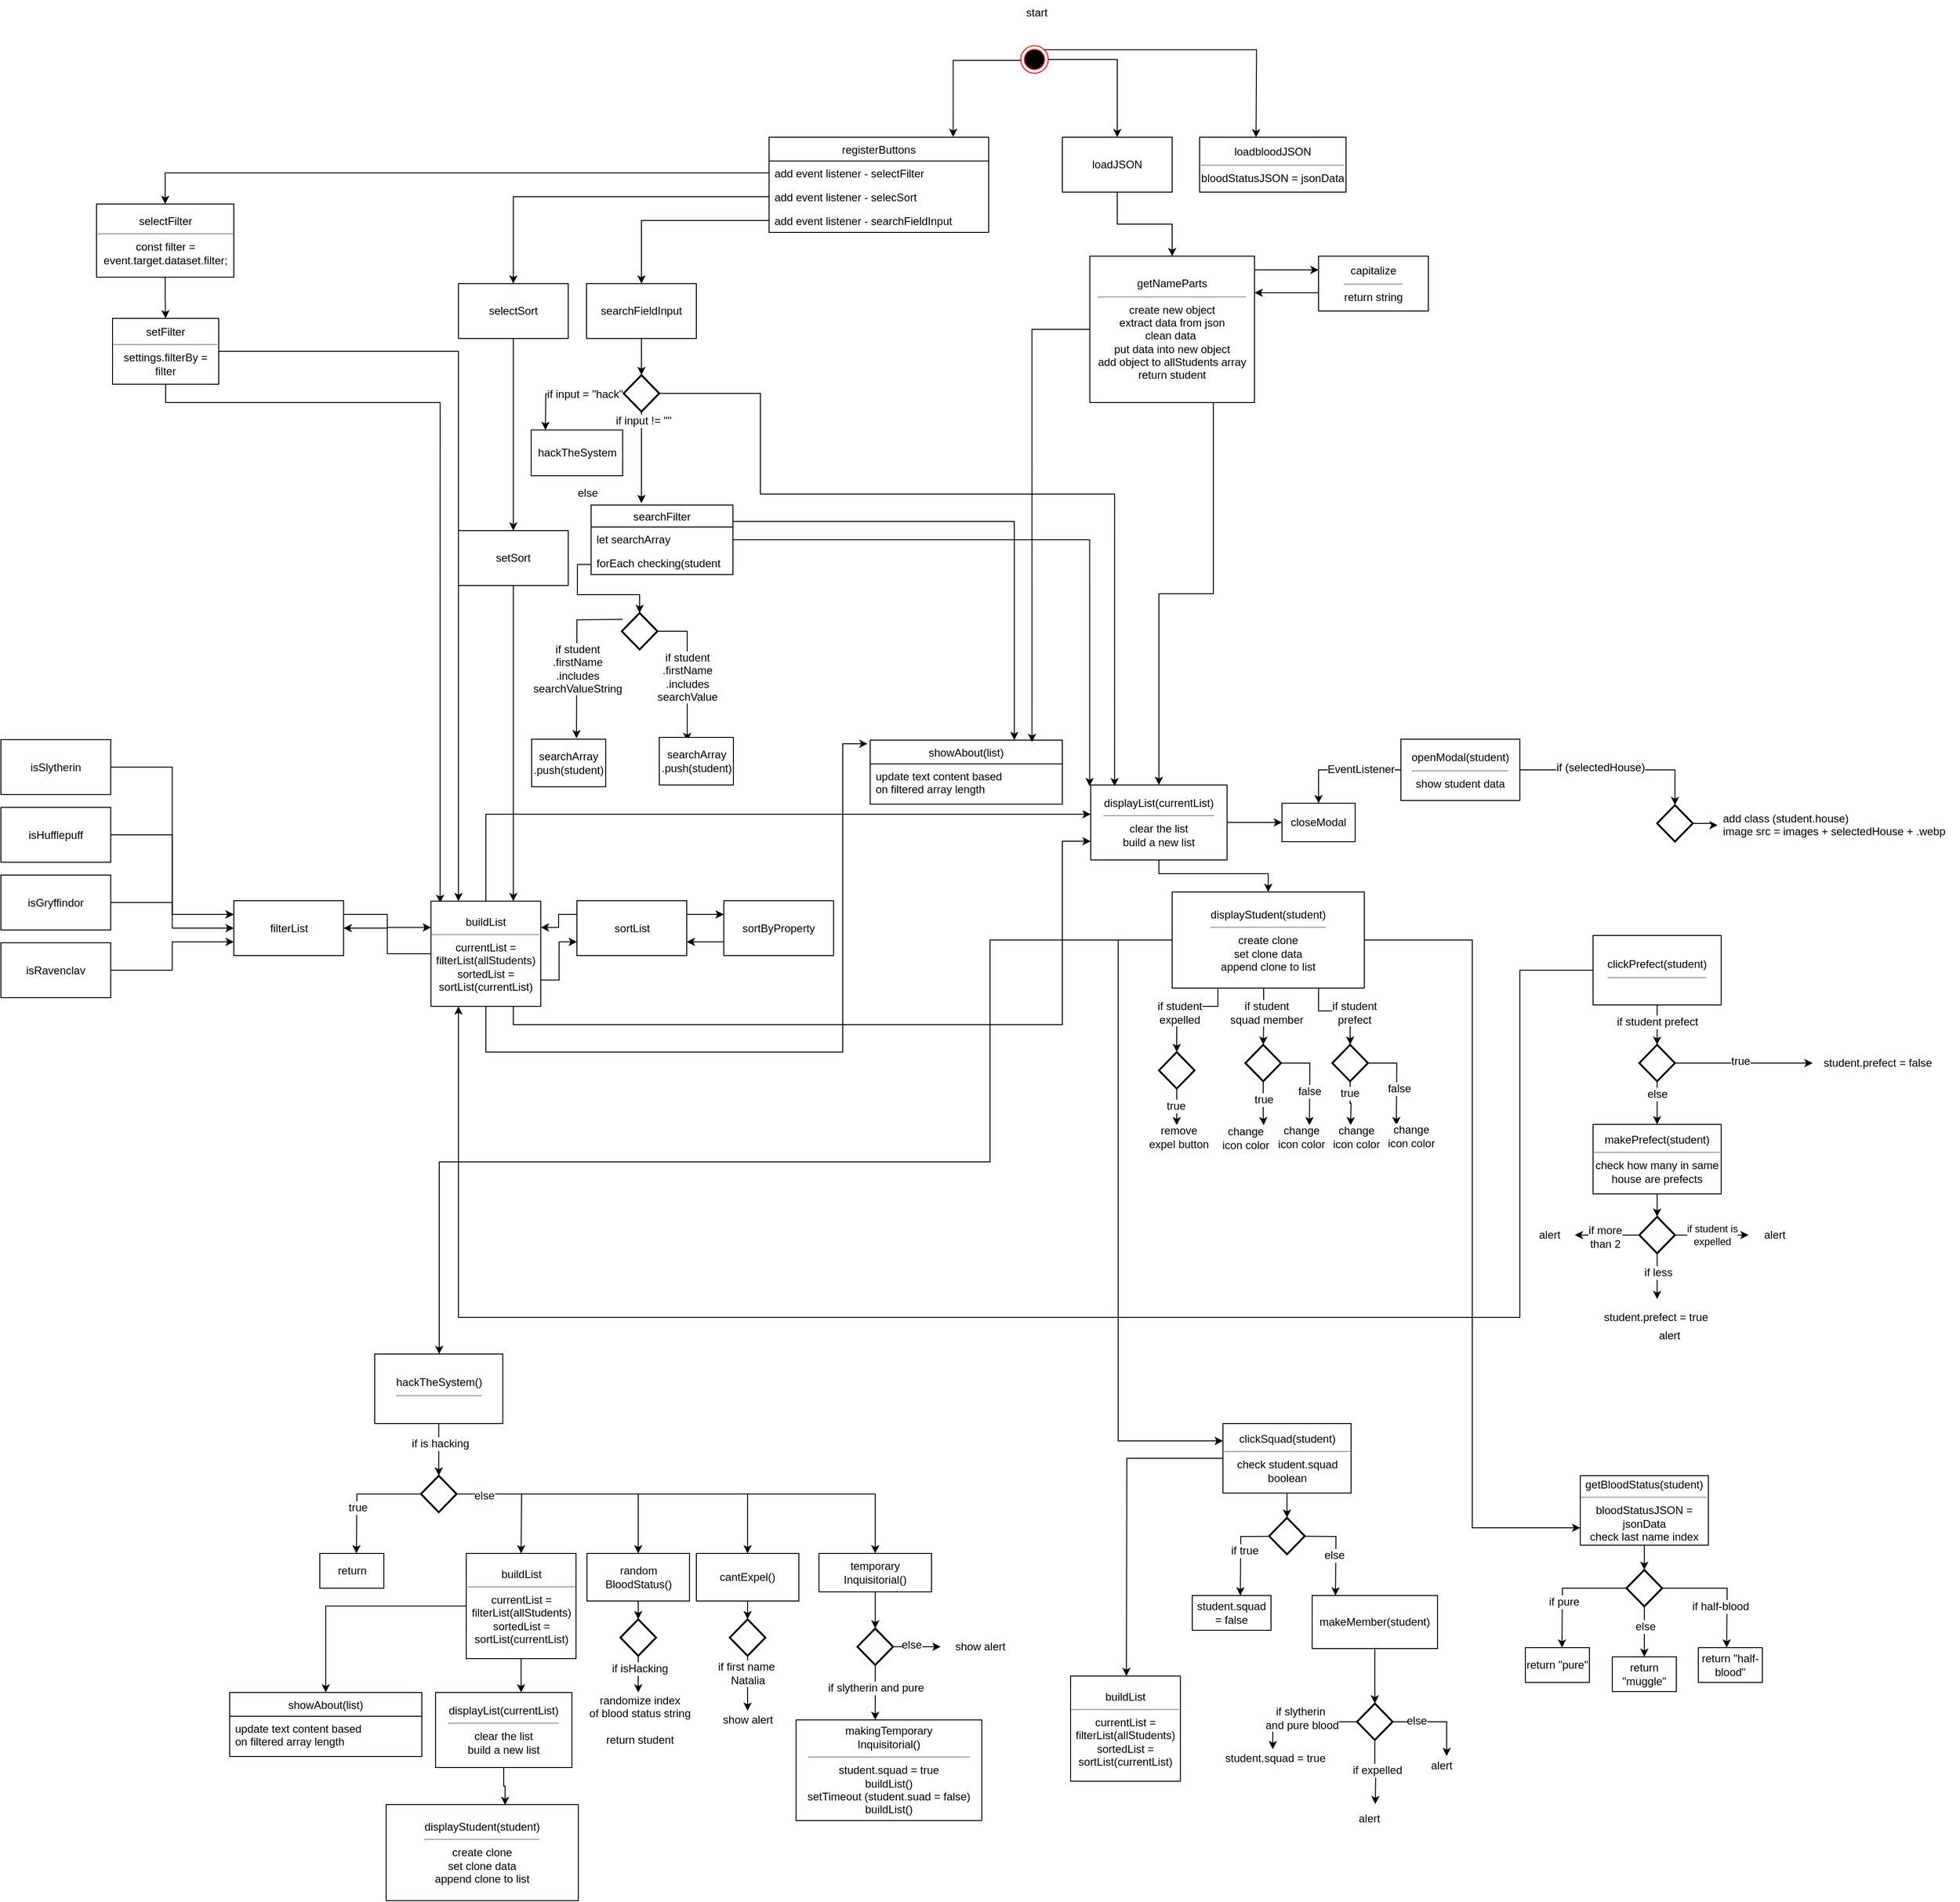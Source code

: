 <mxfile version="12.2.4" pages="2"><diagram id="dVX39WfTW_hF4xf4kc5i" name="Page-1"><mxGraphModel dx="2533" dy="782" grid="1" gridSize="10" guides="1" tooltips="1" connect="1" arrows="1" fold="1" page="1" pageScale="1" pageWidth="1169" pageHeight="827" math="0" shadow="0"><root><mxCell id="0"/><mxCell id="1" parent="0"/><mxCell id="23" style="edgeStyle=orthogonalEdgeStyle;rounded=0;orthogonalLoop=1;jettySize=auto;html=1;exitX=0;exitY=0.5;exitDx=0;exitDy=0;entryX=0.5;entryY=0;entryDx=0;entryDy=0;" parent="1" source="aW2fpZxZyguPAwqOa175-62" edge="1"><mxGeometry relative="1" as="geometry"><mxPoint x="1.667" y="259.667" as="sourcePoint"/><mxPoint x="-89.333" y="299.667" as="targetPoint"/><Array as="points"><mxPoint x="-90" y="216"/></Array></mxGeometry></mxCell><mxCell id="25" style="edgeStyle=orthogonalEdgeStyle;rounded=0;orthogonalLoop=1;jettySize=auto;html=1;exitX=1;exitY=0.5;exitDx=0;exitDy=0;entryX=0.5;entryY=0;entryDx=0;entryDy=0;" parent="1" source="aW2fpZxZyguPAwqOa175-62" target="5" edge="1"><mxGeometry relative="1" as="geometry"><mxPoint x="31" y="259.667" as="sourcePoint"/></mxGeometry></mxCell><mxCell id="32" style="edgeStyle=orthogonalEdgeStyle;rounded=0;orthogonalLoop=1;jettySize=auto;html=1;exitX=0.5;exitY=1;exitDx=0;exitDy=0;" parent="1" source="5" target="6" edge="1"><mxGeometry relative="1" as="geometry"/></mxCell><mxCell id="5" value="loadJSON" style="rounded=0;whiteSpace=wrap;html=1;" parent="1" vertex="1"><mxGeometry x="30" y="300" width="120" height="60" as="geometry"/></mxCell><mxCell id="34" style="edgeStyle=orthogonalEdgeStyle;rounded=0;orthogonalLoop=1;jettySize=auto;html=1;exitX=0.75;exitY=1;exitDx=0;exitDy=0;entryX=0.5;entryY=0;entryDx=0;entryDy=0;" parent="1" source="6" target="19" edge="1"><mxGeometry relative="1" as="geometry"/></mxCell><mxCell id="38" style="edgeStyle=orthogonalEdgeStyle;rounded=0;orthogonalLoop=1;jettySize=auto;html=1;exitX=1;exitY=0.25;exitDx=0;exitDy=0;entryX=0;entryY=0.25;entryDx=0;entryDy=0;" parent="1" source="6" target="7" edge="1"><mxGeometry relative="1" as="geometry"><Array as="points"><mxPoint x="240" y="445"/></Array></mxGeometry></mxCell><mxCell id="aW2fpZxZyguPAwqOa175-131" style="edgeStyle=orthogonalEdgeStyle;rounded=0;orthogonalLoop=1;jettySize=auto;html=1;entryX=0.842;entryY=0.029;entryDx=0;entryDy=0;entryPerimeter=0;" parent="1" source="6" target="aW2fpZxZyguPAwqOa175-119" edge="1"><mxGeometry relative="1" as="geometry"/></mxCell><mxCell id="6" value="getNameParts&lt;br&gt;&lt;hr&gt;create new object&lt;br&gt;extract data from json&lt;br&gt;clean data&amp;nbsp;&lt;br&gt;put data into new object&lt;br&gt;add object to allStudents array&lt;br&gt;return student" style="rounded=0;whiteSpace=wrap;html=1;" parent="1" vertex="1"><mxGeometry x="60" y="430" width="180" height="160" as="geometry"/></mxCell><mxCell id="39" style="edgeStyle=orthogonalEdgeStyle;rounded=0;orthogonalLoop=1;jettySize=auto;html=1;exitX=0;exitY=0.75;exitDx=0;exitDy=0;entryX=1;entryY=0.25;entryDx=0;entryDy=0;" parent="1" source="7" target="6" edge="1"><mxGeometry relative="1" as="geometry"><mxPoint x="250" y="490" as="targetPoint"/><Array as="points"><mxPoint x="310" y="470"/></Array></mxGeometry></mxCell><mxCell id="7" value="capitalize&lt;br&gt;&lt;hr&gt;return string" style="rounded=0;whiteSpace=wrap;html=1;" parent="1" vertex="1"><mxGeometry x="310" y="430" width="120" height="60" as="geometry"/></mxCell><mxCell id="40" style="edgeStyle=orthogonalEdgeStyle;rounded=0;orthogonalLoop=1;jettySize=auto;html=1;exitX=0.5;exitY=1;exitDx=0;exitDy=0;entryX=0.5;entryY=0;entryDx=0;entryDy=0;" parent="1" source="8" target="9" edge="1"><mxGeometry relative="1" as="geometry"/></mxCell><mxCell id="aW2fpZxZyguPAwqOa175-146" style="edgeStyle=orthogonalEdgeStyle;rounded=0;orthogonalLoop=1;jettySize=auto;html=1;entryX=0.083;entryY=0.017;entryDx=0;entryDy=0;entryPerimeter=0;" parent="1" source="9" target="18" edge="1"><mxGeometry relative="1" as="geometry"><mxPoint x="-1030" y="940" as="targetPoint"/><mxPoint x="-1070" y="500" as="sourcePoint"/><Array as="points"><mxPoint x="-950" y="590"/><mxPoint x="-650" y="590"/></Array></mxGeometry></mxCell><mxCell id="8" value="selectFilter&lt;br&gt;&lt;hr&gt;const filter = event.target.dataset.filter;" style="rounded=0;whiteSpace=wrap;html=1;" parent="1" vertex="1"><mxGeometry x="-1025.5" y="373" width="150" height="80" as="geometry"/></mxCell><mxCell id="49" style="edgeStyle=orthogonalEdgeStyle;rounded=0;orthogonalLoop=1;jettySize=auto;html=1;entryX=0.25;entryY=0;entryDx=0;entryDy=0;" parent="1" source="9" target="18" edge="1"><mxGeometry relative="1" as="geometry"/></mxCell><mxCell id="9" value="setFilter&lt;br&gt;&lt;hr&gt;settings.filterBy = filter" style="rounded=0;whiteSpace=wrap;html=1;" parent="1" vertex="1"><mxGeometry x="-1008" y="498" width="116" height="72" as="geometry"/></mxCell><mxCell id="52" style="edgeStyle=orthogonalEdgeStyle;rounded=0;orthogonalLoop=1;jettySize=auto;html=1;exitX=1;exitY=0.25;exitDx=0;exitDy=0;entryX=0;entryY=0.25;entryDx=0;entryDy=0;" parent="1" source="10" target="18" edge="1"><mxGeometry relative="1" as="geometry"/></mxCell><mxCell id="10" value="filterList" style="rounded=0;whiteSpace=wrap;html=1;" parent="1" vertex="1"><mxGeometry x="-875.5" y="1134.5" width="120" height="60" as="geometry"/></mxCell><mxCell id="48" style="edgeStyle=orthogonalEdgeStyle;rounded=0;orthogonalLoop=1;jettySize=auto;html=1;entryX=0;entryY=0.25;entryDx=0;entryDy=0;" parent="1" source="11" target="10" edge="1"><mxGeometry relative="1" as="geometry"/></mxCell><mxCell id="11" value="isSlytherin" style="rounded=0;whiteSpace=wrap;html=1;" parent="1" vertex="1"><mxGeometry x="-1130" y="958.5" width="120" height="60" as="geometry"/></mxCell><mxCell id="45" style="edgeStyle=orthogonalEdgeStyle;rounded=0;orthogonalLoop=1;jettySize=auto;html=1;entryX=0;entryY=0.25;entryDx=0;entryDy=0;" parent="1" source="12" target="10" edge="1"><mxGeometry relative="1" as="geometry"/></mxCell><mxCell id="12" value="isHufflepuff" style="rounded=0;whiteSpace=wrap;html=1;" parent="1" vertex="1"><mxGeometry x="-1130" y="1032.5" width="120" height="60" as="geometry"/></mxCell><mxCell id="44" style="edgeStyle=orthogonalEdgeStyle;rounded=0;orthogonalLoop=1;jettySize=auto;html=1;exitX=1;exitY=0.5;exitDx=0;exitDy=0;entryX=0;entryY=0.5;entryDx=0;entryDy=0;" parent="1" source="13" target="10" edge="1"><mxGeometry relative="1" as="geometry"/></mxCell><mxCell id="13" value="isGryffindor&lt;span style=&quot;color: rgba(0 , 0 , 0 , 0) ; font-family: monospace ; font-size: 0px ; white-space: nowrap&quot;&gt;%3CmxGraphModel%3E%3Croot%3E%3CmxCell%20id%3D%220%22%2F%3E%3CmxCell%20id%3D%221%22%20parent%3D%220%22%2F%3E%3CmxCell%20id%3D%222%22%20value%3D%22isHufflepuff%22%20style%3D%22rounded%3D0%3BwhiteSpace%3Dwrap%3Bhtml%3D1%3B%22%20vertex%3D%221%22%20parent%3D%221%22%3E%3CmxGeometry%20x%3D%22220%22%20y%3D%22854%22%20width%3D%22120%22%20height%3D%2260%22%20as%3D%22geometry%22%2F%3E%3C%2FmxCell%3E%3C%2Froot%3E%3C%2FmxGraphModel%3E&lt;/span&gt;" style="rounded=0;whiteSpace=wrap;html=1;" parent="1" vertex="1"><mxGeometry x="-1130" y="1106.5" width="120" height="60" as="geometry"/></mxCell><mxCell id="43" style="edgeStyle=orthogonalEdgeStyle;rounded=0;orthogonalLoop=1;jettySize=auto;html=1;exitX=1;exitY=0.5;exitDx=0;exitDy=0;entryX=0;entryY=0.75;entryDx=0;entryDy=0;" parent="1" source="14" target="10" edge="1"><mxGeometry relative="1" as="geometry"/></mxCell><mxCell id="14" value="isRavenclav&lt;span style=&quot;color: rgba(0 , 0 , 0 , 0) ; font-family: monospace ; font-size: 0px ; white-space: nowrap&quot;&gt;%3CmxGraphModel%3E%3Croot%3E%3CmxCell%20id%3D%220%22%2F%3E%3CmxCell%20id%3D%221%22%20parent%3D%220%22%2F%3E%3CmxCell%20id%3D%222%22%20value%3D%22isHufflepuff%22%20style%3D%22rounded%3D0%3BwhiteSpace%3Dwrap%3Bhtml%3D1%3B%22%20vertex%3D%221%22%20parent%3D%221%22%3E%3CmxGeometry%20x%3D%22220%22%20y%3D%22854%22%20width%3D%22120%22%20height%3D%2260%22%20as%3D%22geometry%22%2F%3E%3C%2FmxCell%3E%3C%2Froot%3E%3C%2FmxGraphModel%3E&lt;/span&gt;" style="rounded=0;whiteSpace=wrap;html=1;" parent="1" vertex="1"><mxGeometry x="-1130" y="1180.5" width="120" height="60" as="geometry"/></mxCell><mxCell id="41" style="edgeStyle=orthogonalEdgeStyle;rounded=0;orthogonalLoop=1;jettySize=auto;html=1;entryX=0.5;entryY=0;entryDx=0;entryDy=0;" parent="1" source="15" target="16" edge="1"><mxGeometry relative="1" as="geometry"/></mxCell><mxCell id="15" value="selectSort" style="rounded=0;whiteSpace=wrap;html=1;" parent="1" vertex="1"><mxGeometry x="-630" y="460" width="120" height="60" as="geometry"/></mxCell><mxCell id="50" style="edgeStyle=orthogonalEdgeStyle;rounded=0;orthogonalLoop=1;jettySize=auto;html=1;entryX=0.75;entryY=0;entryDx=0;entryDy=0;" parent="1" source="16" target="18" edge="1"><mxGeometry relative="1" as="geometry"/></mxCell><mxCell id="16" value="setSort" style="rounded=0;whiteSpace=wrap;html=1;" parent="1" vertex="1"><mxGeometry x="-630" y="730" width="120" height="60" as="geometry"/></mxCell><mxCell id="55" style="edgeStyle=orthogonalEdgeStyle;rounded=0;orthogonalLoop=1;jettySize=auto;html=1;exitX=0;exitY=0.25;exitDx=0;exitDy=0;entryX=1;entryY=0.25;entryDx=0;entryDy=0;" parent="1" source="17" target="18" edge="1"><mxGeometry relative="1" as="geometry"/></mxCell><mxCell id="58" style="edgeStyle=orthogonalEdgeStyle;rounded=0;orthogonalLoop=1;jettySize=auto;html=1;exitX=1;exitY=0.25;exitDx=0;exitDy=0;entryX=0;entryY=0.25;entryDx=0;entryDy=0;" parent="1" source="17" target="21" edge="1"><mxGeometry relative="1" as="geometry"/></mxCell><mxCell id="17" value="sortList" style="rounded=0;whiteSpace=wrap;html=1;" parent="1" vertex="1"><mxGeometry x="-500.5" y="1134.5" width="120" height="60" as="geometry"/></mxCell><mxCell id="51" style="edgeStyle=orthogonalEdgeStyle;rounded=0;orthogonalLoop=1;jettySize=auto;html=1;entryX=1;entryY=0.5;entryDx=0;entryDy=0;" parent="1" source="18" target="10" edge="1"><mxGeometry relative="1" as="geometry"/></mxCell><mxCell id="53" style="edgeStyle=orthogonalEdgeStyle;rounded=0;orthogonalLoop=1;jettySize=auto;html=1;" parent="1" source="18" target="19" edge="1"><mxGeometry relative="1" as="geometry"><Array as="points"><mxPoint x="-600" y="1040"/></Array></mxGeometry></mxCell><mxCell id="57" style="edgeStyle=orthogonalEdgeStyle;rounded=0;orthogonalLoop=1;jettySize=auto;html=1;exitX=1;exitY=0.75;exitDx=0;exitDy=0;entryX=0;entryY=0.75;entryDx=0;entryDy=0;" parent="1" source="18" target="17" edge="1"><mxGeometry relative="1" as="geometry"/></mxCell><mxCell id="aW2fpZxZyguPAwqOa175-147" style="edgeStyle=orthogonalEdgeStyle;rounded=0;orthogonalLoop=1;jettySize=auto;html=1;entryX=-0.014;entryY=0.057;entryDx=0;entryDy=0;entryPerimeter=0;" parent="1" source="18" target="aW2fpZxZyguPAwqOa175-119" edge="1"><mxGeometry relative="1" as="geometry"><mxPoint x="-40" y="1160" as="targetPoint"/><Array as="points"><mxPoint x="-600" y="1300"/><mxPoint x="-210" y="1300"/><mxPoint x="-210" y="963"/></Array></mxGeometry></mxCell><mxCell id="aW2fpZxZyguPAwqOa175-149" style="edgeStyle=orthogonalEdgeStyle;rounded=0;orthogonalLoop=1;jettySize=auto;html=1;exitX=0.75;exitY=1;exitDx=0;exitDy=0;entryX=0;entryY=0.75;entryDx=0;entryDy=0;" parent="1" source="18" target="19" edge="1"><mxGeometry relative="1" as="geometry"><mxPoint x="-20" y="1300" as="targetPoint"/><Array as="points"><mxPoint x="-570" y="1270"/><mxPoint x="30" y="1270"/><mxPoint x="30" y="1070"/></Array></mxGeometry></mxCell><mxCell id="18" value="buildList&lt;br&gt;&lt;hr&gt;currentList = filterList(allStudents)&lt;br&gt;sortedList = sortList(currentList)&lt;br&gt;" style="rounded=0;whiteSpace=wrap;html=1;" parent="1" vertex="1"><mxGeometry x="-660" y="1135" width="120" height="115" as="geometry"/></mxCell><mxCell id="54" style="edgeStyle=orthogonalEdgeStyle;rounded=0;orthogonalLoop=1;jettySize=auto;html=1;entryX=0.5;entryY=0;entryDx=0;entryDy=0;" parent="1" source="19" target="20" edge="1"><mxGeometry relative="1" as="geometry"><Array as="points"><mxPoint x="136" y="1105"/><mxPoint x="255" y="1105"/></Array></mxGeometry></mxCell><mxCell id="aW2fpZxZyguPAwqOa175-151" style="edgeStyle=orthogonalEdgeStyle;rounded=0;orthogonalLoop=1;jettySize=auto;html=1;" parent="1" source="19" target="aW2fpZxZyguPAwqOa175-150" edge="1"><mxGeometry relative="1" as="geometry"/></mxCell><mxCell id="19" value="displayList(currentList)&lt;br&gt;&lt;hr&gt;clear the list&lt;br&gt;build a new list" style="rounded=0;whiteSpace=wrap;html=1;" parent="1" vertex="1"><mxGeometry x="61" y="1008" width="149" height="82" as="geometry"/></mxCell><mxCell id="aW2fpZxZyguPAwqOa175-71" style="edgeStyle=orthogonalEdgeStyle;rounded=0;orthogonalLoop=1;jettySize=auto;html=1;entryX=0.5;entryY=0;entryDx=0;entryDy=0;" parent="1" source="20" target="aW2fpZxZyguPAwqOa175-61" edge="1"><mxGeometry relative="1" as="geometry"><Array as="points"><mxPoint x="200" y="1250"/><mxPoint x="155" y="1250"/></Array></mxGeometry></mxCell><mxCell id="aW2fpZxZyguPAwqOa175-93" value="if student &lt;br&gt;expelled" style="text;html=1;resizable=0;points=[];align=center;verticalAlign=middle;labelBackgroundColor=#ffffff;" parent="aW2fpZxZyguPAwqOa175-71" vertex="1" connectable="0"><mxGeometry x="-0.116" y="1" relative="1" as="geometry"><mxPoint x="-11" y="6" as="offset"/></mxGeometry></mxCell><mxCell id="aW2fpZxZyguPAwqOa175-72" style="edgeStyle=orthogonalEdgeStyle;rounded=0;orthogonalLoop=1;jettySize=auto;html=1;entryX=0.5;entryY=0;entryDx=0;entryDy=0;" parent="1" source="20" target="aW2fpZxZyguPAwqOa175-65" edge="1"><mxGeometry relative="1" as="geometry"><Array as="points"><mxPoint x="250" y="1270"/><mxPoint x="250" y="1270"/></Array></mxGeometry></mxCell><mxCell id="aW2fpZxZyguPAwqOa175-106" value="if student &lt;br&gt;squad member" style="text;html=1;resizable=0;points=[];align=center;verticalAlign=middle;labelBackgroundColor=#ffffff;" parent="aW2fpZxZyguPAwqOa175-72" vertex="1" connectable="0"><mxGeometry x="0.6" y="18" relative="1" as="geometry"><mxPoint x="-15" y="-23" as="offset"/></mxGeometry></mxCell><mxCell id="aW2fpZxZyguPAwqOa175-84" style="edgeStyle=orthogonalEdgeStyle;rounded=0;orthogonalLoop=1;jettySize=auto;html=1;entryX=0.5;entryY=0;entryDx=0;entryDy=0;" parent="1" source="20" target="aW2fpZxZyguPAwqOa175-78" edge="1"><mxGeometry relative="1" as="geometry"><Array as="points"><mxPoint x="310" y="1255"/><mxPoint x="345" y="1255"/></Array></mxGeometry></mxCell><mxCell id="aW2fpZxZyguPAwqOa175-60" style="edgeStyle=orthogonalEdgeStyle;rounded=0;orthogonalLoop=1;jettySize=auto;html=1;" parent="1" source="20" target="aW2fpZxZyguPAwqOa175-204" edge="1"><mxGeometry relative="1" as="geometry"><Array as="points"><mxPoint x="-49" y="1178"/><mxPoint x="-49" y="1420"/><mxPoint x="-651" y="1420"/></Array></mxGeometry></mxCell><mxCell id="aW2fpZxZyguPAwqOa175-85" style="edgeStyle=orthogonalEdgeStyle;rounded=0;orthogonalLoop=1;jettySize=auto;html=1;entryX=0;entryY=0.25;entryDx=0;entryDy=0;" parent="1" source="20" target="aW2fpZxZyguPAwqOa175-175" edge="1"><mxGeometry relative="1" as="geometry"><mxPoint x="90" y="1680" as="targetPoint"/><Array as="points"><mxPoint x="91" y="1178"/><mxPoint x="91" y="1725"/></Array></mxGeometry></mxCell><mxCell id="aW2fpZxZyguPAwqOa175-123" style="edgeStyle=orthogonalEdgeStyle;rounded=0;orthogonalLoop=1;jettySize=auto;html=1;entryX=0;entryY=0.75;entryDx=0;entryDy=0;" parent="1" source="20" target="aW2fpZxZyguPAwqOa175-133" edge="1"><mxGeometry relative="1" as="geometry"><mxPoint x="490" y="1820" as="targetPoint"/></mxGeometry></mxCell><mxCell id="20" value="displayStudent(student)&lt;br&gt;&lt;hr&gt;create clone&lt;br&gt;set clone data&lt;br&gt;append clone to list" style="rounded=0;whiteSpace=wrap;html=1;" parent="1" vertex="1"><mxGeometry x="150" y="1125" width="210" height="105" as="geometry"/></mxCell><mxCell id="59" style="edgeStyle=orthogonalEdgeStyle;rounded=0;orthogonalLoop=1;jettySize=auto;html=1;exitX=0;exitY=0.75;exitDx=0;exitDy=0;entryX=1;entryY=0.75;entryDx=0;entryDy=0;" parent="1" source="21" target="17" edge="1"><mxGeometry relative="1" as="geometry"/></mxCell><mxCell id="21" value="sortByProperty" style="rounded=0;whiteSpace=wrap;html=1;" parent="1" vertex="1"><mxGeometry x="-340" y="1134.5" width="120" height="60" as="geometry"/></mxCell><mxCell id="aW2fpZxZyguPAwqOa175-115" style="edgeStyle=orthogonalEdgeStyle;rounded=0;orthogonalLoop=1;jettySize=auto;html=1;entryX=0.5;entryY=0;entryDx=0;entryDy=0;" parent="1" source="60" target="aW2fpZxZyguPAwqOa175-150" edge="1"><mxGeometry relative="1" as="geometry"/></mxCell><mxCell id="aW2fpZxZyguPAwqOa175-116" value="EventListener" style="text;html=1;resizable=0;points=[];align=center;verticalAlign=middle;labelBackgroundColor=#ffffff;" parent="aW2fpZxZyguPAwqOa175-115" vertex="1" connectable="0"><mxGeometry x="0.195" y="-2" relative="1" as="geometry"><mxPoint x="31" y="1.5" as="offset"/></mxGeometry></mxCell><mxCell id="aW2fpZxZyguPAwqOa175-121" value="&lt;span style=&quot;color: rgba(0 , 0 , 0 , 0) ; font-family: monospace ; font-size: 0px ; background-color: rgb(248 , 249 , 250)&quot;&gt;is&lt;/span&gt;" style="edgeStyle=orthogonalEdgeStyle;rounded=0;orthogonalLoop=1;jettySize=auto;html=1;entryX=0.5;entryY=0;entryDx=0;entryDy=0;" parent="1" source="60" target="aW2fpZxZyguPAwqOa175-117" edge="1"><mxGeometry relative="1" as="geometry"/></mxCell><mxCell id="aW2fpZxZyguPAwqOa175-122" value="&lt;span style=&quot;color: rgba(0 , 0 , 0 , 0) ; font-family: monospace ; font-size: 0px ; background-color: rgb(248 , 249 , 250)&quot;&gt;%3CmxGraphModel%3E%3Croot%3E%3CmxCell%20id%3D%220%22%2F%3E%3CmxCell%20id%3D%221%22%20parent%3D%220%22%2F%3E%3CmxCell%20id%3D%222%22%20value%3D%22if%20student%20%26lt%3Bbr%26gt%3Bexpelled%22%20style%3D%22text%3Bhtml%3D1%3Bresizable%3D0%3Bpoints%3D%5B%5D%3Balign%3Dcenter%3BverticalAlign%3Dmiddle%3BlabelBackgroundColor%3D%23ffffff%3B%22%20vertex%3D%221%22%20connectable%3D%220%22%20parent%3D%221%22%3E%3CmxGeometry%20x%3D%22158%22%20y%3D%221257%22%20as%3D%22geometry%22%3E%3CmxPoint%20x%3D%22-11%22%20y%3D%226%22%20as%3D%22offset%22%2F%3E%3C%2FmxGeometry%3E%3C%2FmxCell%3E%3C%2Froot%3E%3C%2FmxGraphModel%3Eif&amp;nbsp;&lt;/span&gt;" style="text;html=1;resizable=0;points=[];align=center;verticalAlign=middle;labelBackgroundColor=#ffffff;" parent="aW2fpZxZyguPAwqOa175-121" vertex="1" connectable="0"><mxGeometry x="-0.111" y="1" relative="1" as="geometry"><mxPoint as="offset"/></mxGeometry></mxCell><mxCell id="aW2fpZxZyguPAwqOa175-124" value="&lt;span style=&quot;text-align: left ; background-color: rgb(248 , 249 , 250)&quot;&gt;if (selectedHouse)&lt;/span&gt;" style="text;html=1;resizable=0;points=[];align=center;verticalAlign=middle;labelBackgroundColor=#ffffff;" parent="aW2fpZxZyguPAwqOa175-121" vertex="1" connectable="0"><mxGeometry x="-0.156" y="3" relative="1" as="geometry"><mxPoint as="offset"/></mxGeometry></mxCell><mxCell id="60" value="openModal(student)&lt;br&gt;&lt;hr&gt;show student data&lt;br&gt;" style="rounded=0;whiteSpace=wrap;html=1;" parent="1" vertex="1"><mxGeometry x="400" y="958" width="130" height="67" as="geometry"/></mxCell><mxCell id="aW2fpZxZyguPAwqOa175-62" value="" style="ellipse;html=1;shape=endState;fillColor=#000000;strokeColor=#ff0000;" parent="1" vertex="1"><mxGeometry x="-15.5" y="200" width="30" height="30" as="geometry"/></mxCell><mxCell id="aW2fpZxZyguPAwqOa175-63" value="loadbloodJSON&lt;br&gt;&lt;hr&gt;bloodStatusJSON = jsonData" style="rounded=0;whiteSpace=wrap;html=1;" parent="1" vertex="1"><mxGeometry x="180" y="300" width="160" height="60" as="geometry"/></mxCell><mxCell id="aW2fpZxZyguPAwqOa175-64" style="edgeStyle=orthogonalEdgeStyle;rounded=0;orthogonalLoop=1;jettySize=auto;html=1;exitX=1;exitY=0;exitDx=0;exitDy=0;entryX=0.5;entryY=0;entryDx=0;entryDy=0;" parent="1" source="aW2fpZxZyguPAwqOa175-62" edge="1"><mxGeometry relative="1" as="geometry"><mxPoint x="165.667" y="216.167" as="sourcePoint"/><mxPoint x="241.667" y="300.167" as="targetPoint"/></mxGeometry></mxCell><mxCell id="aW2fpZxZyguPAwqOa175-66" value="start&#10;" style="text;strokeColor=none;fillColor=none;spacingLeft=4;spacingRight=4;overflow=hidden;rotatable=0;points=[[0,0.5],[1,0.5]];portConstraint=eastwest;fontSize=12;" parent="1" vertex="1"><mxGeometry x="-15.5" y="150" width="40" height="26" as="geometry"/></mxCell><mxCell id="aW2fpZxZyguPAwqOa175-67" value="registerButtons" style="swimlane;fontStyle=0;childLayout=stackLayout;horizontal=1;startSize=26;fillColor=none;horizontalStack=0;resizeParent=1;resizeParentMax=0;resizeLast=0;collapsible=1;marginBottom=0;" parent="1" vertex="1"><mxGeometry x="-290.5" y="300" width="240" height="104" as="geometry"/></mxCell><mxCell id="aW2fpZxZyguPAwqOa175-68" value="add event listener - selectFilter" style="text;strokeColor=none;fillColor=none;align=left;verticalAlign=top;spacingLeft=4;spacingRight=4;overflow=hidden;rotatable=0;points=[[0,0.5],[1,0.5]];portConstraint=eastwest;" parent="aW2fpZxZyguPAwqOa175-67" vertex="1"><mxGeometry y="26" width="240" height="26" as="geometry"/></mxCell><mxCell id="aW2fpZxZyguPAwqOa175-69" value="add event listener - selecSort" style="text;strokeColor=none;fillColor=none;align=left;verticalAlign=top;spacingLeft=4;spacingRight=4;overflow=hidden;rotatable=0;points=[[0,0.5],[1,0.5]];portConstraint=eastwest;" parent="aW2fpZxZyguPAwqOa175-67" vertex="1"><mxGeometry y="52" width="240" height="26" as="geometry"/></mxCell><mxCell id="aW2fpZxZyguPAwqOa175-70" value="add event listener - searchFieldInput" style="text;strokeColor=none;fillColor=none;align=left;verticalAlign=top;spacingLeft=4;spacingRight=4;overflow=hidden;rotatable=0;points=[[0,0.5],[1,0.5]];portConstraint=eastwest;" parent="aW2fpZxZyguPAwqOa175-67" vertex="1"><mxGeometry y="78" width="240" height="26" as="geometry"/></mxCell><mxCell id="aW2fpZxZyguPAwqOa175-79" style="edgeStyle=orthogonalEdgeStyle;rounded=0;orthogonalLoop=1;jettySize=auto;html=1;" parent="1" source="aW2fpZxZyguPAwqOa175-68" target="8" edge="1"><mxGeometry relative="1" as="geometry"/></mxCell><mxCell id="aW2fpZxZyguPAwqOa175-80" style="edgeStyle=orthogonalEdgeStyle;rounded=0;orthogonalLoop=1;jettySize=auto;html=1;entryX=0.5;entryY=0;entryDx=0;entryDy=0;" parent="1" source="aW2fpZxZyguPAwqOa175-69" target="15" edge="1"><mxGeometry relative="1" as="geometry"/></mxCell><mxCell id="aW2fpZxZyguPAwqOa175-86" style="edgeStyle=orthogonalEdgeStyle;rounded=0;orthogonalLoop=1;jettySize=auto;html=1;exitX=0.5;exitY=1;exitDx=0;exitDy=0;" parent="1" source="aW2fpZxZyguPAwqOa175-81" target="aW2fpZxZyguPAwqOa175-83" edge="1"><mxGeometry relative="1" as="geometry"/></mxCell><mxCell id="aW2fpZxZyguPAwqOa175-81" value="searchFieldInput" style="rounded=0;whiteSpace=wrap;html=1;" parent="1" vertex="1"><mxGeometry x="-490" y="460" width="120" height="60" as="geometry"/></mxCell><mxCell id="aW2fpZxZyguPAwqOa175-82" style="edgeStyle=orthogonalEdgeStyle;rounded=0;orthogonalLoop=1;jettySize=auto;html=1;" parent="1" source="aW2fpZxZyguPAwqOa175-70" target="aW2fpZxZyguPAwqOa175-81" edge="1"><mxGeometry relative="1" as="geometry"/></mxCell><mxCell id="aW2fpZxZyguPAwqOa175-87" style="edgeStyle=orthogonalEdgeStyle;rounded=0;orthogonalLoop=1;jettySize=auto;html=1;" parent="1" edge="1"><mxGeometry relative="1" as="geometry"><mxPoint x="-535" y="620" as="targetPoint"/><mxPoint x="-450" y="580" as="sourcePoint"/></mxGeometry></mxCell><mxCell id="aW2fpZxZyguPAwqOa175-91" value="if input = &quot;hack&quot;" style="text;html=1;resizable=0;points=[];align=center;verticalAlign=middle;labelBackgroundColor=#ffffff;" parent="aW2fpZxZyguPAwqOa175-87" vertex="1" connectable="0"><mxGeometry x="-0.311" relative="1" as="geometry"><mxPoint as="offset"/></mxGeometry></mxCell><mxCell id="aW2fpZxZyguPAwqOa175-88" style="edgeStyle=orthogonalEdgeStyle;rounded=0;orthogonalLoop=1;jettySize=auto;html=1;" parent="1" source="aW2fpZxZyguPAwqOa175-83" edge="1"><mxGeometry relative="1" as="geometry"><mxPoint x="-430" y="700" as="targetPoint"/></mxGeometry></mxCell><mxCell id="aW2fpZxZyguPAwqOa175-92" value="if input != &quot;&quot;" style="text;html=1;resizable=0;points=[];align=center;verticalAlign=middle;labelBackgroundColor=#ffffff;" parent="aW2fpZxZyguPAwqOa175-88" vertex="1" connectable="0"><mxGeometry x="0.16" y="1" relative="1" as="geometry"><mxPoint y="-48" as="offset"/></mxGeometry></mxCell><mxCell id="aW2fpZxZyguPAwqOa175-89" style="edgeStyle=orthogonalEdgeStyle;rounded=0;orthogonalLoop=1;jettySize=auto;html=1;exitX=1;exitY=0.5;exitDx=0;exitDy=0;entryX=0.175;entryY=0.017;entryDx=0;entryDy=0;entryPerimeter=0;" parent="1" source="aW2fpZxZyguPAwqOa175-83" target="19" edge="1"><mxGeometry relative="1" as="geometry"><mxPoint x="-360" y="620" as="targetPoint"/><Array as="points"><mxPoint x="-300" y="580"/><mxPoint x="-300" y="690"/><mxPoint x="87" y="690"/></Array></mxGeometry></mxCell><mxCell id="aW2fpZxZyguPAwqOa175-95" value="else" style="text;html=1;resizable=0;points=[];align=center;verticalAlign=middle;labelBackgroundColor=#ffffff;" parent="aW2fpZxZyguPAwqOa175-89" vertex="1" connectable="0"><mxGeometry x="-0.4" y="1" relative="1" as="geometry"><mxPoint x="-246.5" as="offset"/></mxGeometry></mxCell><mxCell id="aW2fpZxZyguPAwqOa175-83" value="" style="shape=rhombus;strokeWidth=2;fontSize=17;perimeter=rhombusPerimeter;whiteSpace=wrap;html=1;align=center;fontSize=14;" parent="1" vertex="1"><mxGeometry x="-449.5" y="560" width="39" height="40" as="geometry"/></mxCell><mxCell id="aW2fpZxZyguPAwqOa175-90" value="hackTheSystem" style="rounded=0;whiteSpace=wrap;html=1;" parent="1" vertex="1"><mxGeometry x="-550.5" y="620" width="100" height="50" as="geometry"/></mxCell><mxCell id="aW2fpZxZyguPAwqOa175-97" style="edgeStyle=orthogonalEdgeStyle;rounded=0;orthogonalLoop=1;jettySize=auto;html=1;entryX=0.5;entryY=0;entryDx=0;entryDy=0;exitX=0;exitY=0.5;exitDx=0;exitDy=0;" parent="1" source="aW2fpZxZyguPAwqOa175-105" target="aW2fpZxZyguPAwqOa175-96" edge="1"><mxGeometry relative="1" as="geometry"><mxPoint x="-430" y="740" as="sourcePoint"/><Array as="points"><mxPoint x="-500" y="767"/><mxPoint x="-500" y="800"/><mxPoint x="-432" y="800"/></Array></mxGeometry></mxCell><mxCell id="aW2fpZxZyguPAwqOa175-101" style="edgeStyle=orthogonalEdgeStyle;rounded=0;orthogonalLoop=1;jettySize=auto;html=1;entryX=-0.008;entryY=0.017;entryDx=0;entryDy=0;entryPerimeter=0;" parent="1" source="aW2fpZxZyguPAwqOa175-103" target="19" edge="1"><mxGeometry relative="1" as="geometry"><mxPoint x="-380.5" y="715" as="sourcePoint"/></mxGeometry></mxCell><mxCell id="aW2fpZxZyguPAwqOa175-99" style="edgeStyle=orthogonalEdgeStyle;rounded=0;orthogonalLoop=1;jettySize=auto;html=1;" parent="1" edge="1"><mxGeometry relative="1" as="geometry"><mxPoint x="-501" y="957" as="targetPoint"/><mxPoint x="-450.5" y="827" as="sourcePoint"/></mxGeometry></mxCell><mxCell id="aW2fpZxZyguPAwqOa175-100" value="if student&lt;br&gt;.firstName&lt;br&gt;.includes&lt;br&gt;searchValueString" style="text;html=1;resizable=0;points=[];align=center;verticalAlign=middle;labelBackgroundColor=#ffffff;" parent="aW2fpZxZyguPAwqOa175-99" vertex="1" connectable="0"><mxGeometry x="-0.393" relative="1" as="geometry"><mxPoint x="0.5" y="48.5" as="offset"/></mxGeometry></mxCell><mxCell id="aW2fpZxZyguPAwqOa175-108" style="edgeStyle=orthogonalEdgeStyle;rounded=0;orthogonalLoop=1;jettySize=auto;html=1;entryX=0.377;entryY=0.077;entryDx=0;entryDy=0;entryPerimeter=0;" parent="1" source="aW2fpZxZyguPAwqOa175-96" target="aW2fpZxZyguPAwqOa175-109" edge="1"><mxGeometry relative="1" as="geometry"><mxPoint x="-430" y="960" as="targetPoint"/><Array as="points"><mxPoint x="-380" y="840"/></Array></mxGeometry></mxCell><mxCell id="aW2fpZxZyguPAwqOa175-96" value="" style="shape=rhombus;strokeWidth=2;fontSize=17;perimeter=rhombusPerimeter;whiteSpace=wrap;html=1;align=center;fontSize=14;" parent="1" vertex="1"><mxGeometry x="-451.5" y="820" width="39" height="40" as="geometry"/></mxCell><mxCell id="aW2fpZxZyguPAwqOa175-102" value="searchArray&lt;br&gt;.push(student)" style="rounded=0;whiteSpace=wrap;html=1;" parent="1" vertex="1"><mxGeometry x="-550" y="958" width="81" height="52" as="geometry"/></mxCell><mxCell id="aW2fpZxZyguPAwqOa175-103" value="searchFilter" style="swimlane;fontStyle=0;childLayout=stackLayout;horizontal=1;startSize=24;fillColor=none;horizontalStack=0;resizeParent=1;resizeParentMax=0;resizeLast=0;collapsible=1;marginBottom=0;" parent="1" vertex="1"><mxGeometry x="-485" y="702" width="155" height="76" as="geometry"><mxRectangle x="-485" y="702" width="100" height="26" as="alternateBounds"/></mxGeometry></mxCell><mxCell id="aW2fpZxZyguPAwqOa175-104" value="let searchArray" style="text;strokeColor=none;fillColor=none;align=left;verticalAlign=top;spacingLeft=4;spacingRight=4;overflow=hidden;rotatable=0;points=[[0,0.5],[1,0.5]];portConstraint=eastwest;" parent="aW2fpZxZyguPAwqOa175-103" vertex="1"><mxGeometry y="24" width="155" height="26" as="geometry"/></mxCell><mxCell id="aW2fpZxZyguPAwqOa175-105" value="forEach checking(student" style="text;strokeColor=none;fillColor=none;align=left;verticalAlign=top;spacingLeft=4;spacingRight=4;overflow=hidden;rotatable=0;points=[[0,0.5],[1,0.5]];portConstraint=eastwest;" parent="aW2fpZxZyguPAwqOa175-103" vertex="1"><mxGeometry y="50" width="155" height="26" as="geometry"/></mxCell><mxCell id="aW2fpZxZyguPAwqOa175-109" value="searchArray&lt;br&gt;.push(student)" style="rounded=0;whiteSpace=wrap;html=1;" parent="1" vertex="1"><mxGeometry x="-410.5" y="956" width="81" height="52" as="geometry"/></mxCell><mxCell id="aW2fpZxZyguPAwqOa175-112" value="if student&lt;br&gt;.firstName&lt;br&gt;.includes&lt;br&gt;searchValue" style="text;html=1;resizable=0;points=[];align=center;verticalAlign=middle;labelBackgroundColor=#ffffff;" parent="1" vertex="1" connectable="0"><mxGeometry x="-380.5" y="850" as="geometry"><mxPoint y="39.5" as="offset"/></mxGeometry></mxCell><mxCell id="aW2fpZxZyguPAwqOa175-118" style="edgeStyle=orthogonalEdgeStyle;rounded=0;orthogonalLoop=1;jettySize=auto;html=1;entryX=0.75;entryY=0;entryDx=0;entryDy=0;" parent="1" source="aW2fpZxZyguPAwqOa175-103" target="aW2fpZxZyguPAwqOa175-119" edge="1"><mxGeometry relative="1" as="geometry"><mxPoint x="-30" y="959" as="targetPoint"/><Array as="points"><mxPoint x="-22" y="720"/></Array></mxGeometry></mxCell><mxCell id="aW2fpZxZyguPAwqOa175-119" value="showAbout(list)" style="swimlane;fontStyle=0;childLayout=stackLayout;horizontal=1;startSize=26;fillColor=none;horizontalStack=0;resizeParent=1;resizeParentMax=0;resizeLast=0;collapsible=1;marginBottom=0;" parent="1" vertex="1"><mxGeometry x="-180" y="959" width="210" height="70" as="geometry"/></mxCell><mxCell id="aW2fpZxZyguPAwqOa175-120" value="update text content based &#10;on filtered array length" style="text;strokeColor=none;fillColor=none;align=left;verticalAlign=top;spacingLeft=4;spacingRight=4;overflow=hidden;rotatable=0;points=[[0,0.5],[1,0.5]];portConstraint=eastwest;" parent="aW2fpZxZyguPAwqOa175-119" vertex="1"><mxGeometry y="26" width="210" height="44" as="geometry"/></mxCell><mxCell id="aW2fpZxZyguPAwqOa175-136" style="edgeStyle=orthogonalEdgeStyle;rounded=0;orthogonalLoop=1;jettySize=auto;html=1;entryX=0.5;entryY=0;entryDx=0;entryDy=0;" parent="1" source="aW2fpZxZyguPAwqOa175-133" target="aW2fpZxZyguPAwqOa175-134" edge="1"><mxGeometry relative="1" as="geometry"/></mxCell><mxCell id="aW2fpZxZyguPAwqOa175-133" value="getBloodStatus(student)&lt;br&gt;&lt;hr&gt;bloodStatusJSON = jsonData&lt;br&gt;check last name index" style="rounded=0;whiteSpace=wrap;html=1;" parent="1" vertex="1"><mxGeometry x="596" y="1763" width="140" height="76" as="geometry"/></mxCell><mxCell id="aW2fpZxZyguPAwqOa175-137" style="edgeStyle=orthogonalEdgeStyle;rounded=0;orthogonalLoop=1;jettySize=auto;html=1;" parent="1" source="aW2fpZxZyguPAwqOa175-134" edge="1"><mxGeometry relative="1" as="geometry"><mxPoint x="576" y="1951" as="targetPoint"/></mxGeometry></mxCell><mxCell id="aW2fpZxZyguPAwqOa175-140" value="if pure" style="text;html=1;resizable=0;points=[];align=center;verticalAlign=middle;labelBackgroundColor=#ffffff;" parent="aW2fpZxZyguPAwqOa175-137" vertex="1" connectable="0"><mxGeometry x="0.262" y="1" relative="1" as="geometry"><mxPoint as="offset"/></mxGeometry></mxCell><mxCell id="aW2fpZxZyguPAwqOa175-138" style="edgeStyle=orthogonalEdgeStyle;rounded=0;orthogonalLoop=1;jettySize=auto;html=1;" parent="1" source="aW2fpZxZyguPAwqOa175-134" edge="1"><mxGeometry relative="1" as="geometry"><mxPoint x="756" y="1951" as="targetPoint"/></mxGeometry></mxCell><mxCell id="aW2fpZxZyguPAwqOa175-141" value="if half-blood" style="text;html=1;resizable=0;points=[];align=center;verticalAlign=middle;labelBackgroundColor=#ffffff;" parent="aW2fpZxZyguPAwqOa175-138" vertex="1" connectable="0"><mxGeometry x="-0.228" relative="1" as="geometry"><mxPoint x="10.5" y="20" as="offset"/></mxGeometry></mxCell><mxCell id="aW2fpZxZyguPAwqOa175-139" style="edgeStyle=orthogonalEdgeStyle;rounded=0;orthogonalLoop=1;jettySize=auto;html=1;" parent="1" source="aW2fpZxZyguPAwqOa175-134" edge="1"><mxGeometry relative="1" as="geometry"><mxPoint x="666" y="1961" as="targetPoint"/></mxGeometry></mxCell><mxCell id="aW2fpZxZyguPAwqOa175-144" value="else" style="text;html=1;resizable=0;points=[];align=center;verticalAlign=middle;labelBackgroundColor=#ffffff;" parent="aW2fpZxZyguPAwqOa175-139" vertex="1" connectable="0"><mxGeometry x="-0.2" y="1" relative="1" as="geometry"><mxPoint as="offset"/></mxGeometry></mxCell><mxCell id="aW2fpZxZyguPAwqOa175-134" value="" style="shape=rhombus;strokeWidth=2;fontSize=17;perimeter=rhombusPerimeter;whiteSpace=wrap;html=1;align=center;fontSize=14;" parent="1" vertex="1"><mxGeometry x="646.5" y="1866" width="39" height="40" as="geometry"/></mxCell><mxCell id="aW2fpZxZyguPAwqOa175-142" value="return &quot;pure&quot;" style="rounded=0;whiteSpace=wrap;html=1;" parent="1" vertex="1"><mxGeometry x="536" y="1951" width="70" height="38" as="geometry"/></mxCell><mxCell id="aW2fpZxZyguPAwqOa175-143" value="return &quot;muggle&quot;" style="rounded=0;whiteSpace=wrap;html=1;" parent="1" vertex="1"><mxGeometry x="631" y="1961" width="70" height="38" as="geometry"/></mxCell><mxCell id="aW2fpZxZyguPAwqOa175-145" value="return &quot;half-blood&quot;" style="rounded=0;whiteSpace=wrap;html=1;" parent="1" vertex="1"><mxGeometry x="725" y="1951" width="70" height="38" as="geometry"/></mxCell><mxCell id="aW2fpZxZyguPAwqOa175-150" value="closeModal" style="rounded=0;whiteSpace=wrap;html=1;" parent="1" vertex="1"><mxGeometry x="270" y="1028" width="80" height="42" as="geometry"/></mxCell><mxCell id="aW2fpZxZyguPAwqOa175-73" style="edgeStyle=orthogonalEdgeStyle;rounded=0;orthogonalLoop=1;jettySize=auto;html=1;" parent="1" source="aW2fpZxZyguPAwqOa175-61" edge="1"><mxGeometry relative="1" as="geometry"><mxPoint x="155" y="1380" as="targetPoint"/><Array as="points"><mxPoint x="155" y="1360"/></Array></mxGeometry></mxCell><mxCell id="aW2fpZxZyguPAwqOa175-162" value="true" style="text;html=1;resizable=0;points=[];align=center;verticalAlign=middle;labelBackgroundColor=#ffffff;" parent="aW2fpZxZyguPAwqOa175-73" vertex="1" connectable="0"><mxGeometry y="-1" relative="1" as="geometry"><mxPoint y="-1" as="offset"/></mxGeometry></mxCell><mxCell id="aW2fpZxZyguPAwqOa175-61" value="" style="shape=rhombus;strokeWidth=2;fontSize=17;perimeter=rhombusPerimeter;whiteSpace=wrap;html=1;align=center;fontSize=14;" parent="1" vertex="1"><mxGeometry x="135.5" y="1300" width="39" height="40" as="geometry"/></mxCell><mxCell id="aW2fpZxZyguPAwqOa175-74" style="edgeStyle=orthogonalEdgeStyle;rounded=0;orthogonalLoop=1;jettySize=auto;html=1;" parent="1" source="aW2fpZxZyguPAwqOa175-65" edge="1"><mxGeometry relative="1" as="geometry"><mxPoint x="250" y="1380" as="targetPoint"/><Array as="points"><mxPoint x="250" y="1370"/><mxPoint x="250" y="1370"/></Array></mxGeometry></mxCell><mxCell id="aW2fpZxZyguPAwqOa175-158" value="true" style="text;html=1;resizable=0;points=[];align=center;verticalAlign=middle;labelBackgroundColor=#ffffff;" parent="aW2fpZxZyguPAwqOa175-74" vertex="1" connectable="0"><mxGeometry x="0.588" y="-18" relative="1" as="geometry"><mxPoint x="18" y="-18" as="offset"/></mxGeometry></mxCell><mxCell id="aW2fpZxZyguPAwqOa175-75" style="edgeStyle=orthogonalEdgeStyle;rounded=0;orthogonalLoop=1;jettySize=auto;html=1;" parent="1" source="aW2fpZxZyguPAwqOa175-65" edge="1"><mxGeometry relative="1" as="geometry"><mxPoint x="300" y="1380" as="targetPoint"/></mxGeometry></mxCell><mxCell id="aW2fpZxZyguPAwqOa175-159" value="false" style="text;html=1;resizable=0;points=[];align=center;verticalAlign=middle;labelBackgroundColor=#ffffff;" parent="aW2fpZxZyguPAwqOa175-75" vertex="1" connectable="0"><mxGeometry x="0.253" y="-1" relative="1" as="geometry"><mxPoint as="offset"/></mxGeometry></mxCell><mxCell id="aW2fpZxZyguPAwqOa175-65" value="" style="shape=rhombus;strokeWidth=2;fontSize=17;perimeter=rhombusPerimeter;whiteSpace=wrap;html=1;align=center;fontSize=14;" parent="1" vertex="1"><mxGeometry x="230" y="1292" width="39" height="40" as="geometry"/></mxCell><mxCell id="aW2fpZxZyguPAwqOa175-76" style="edgeStyle=orthogonalEdgeStyle;rounded=0;orthogonalLoop=1;jettySize=auto;html=1;" parent="1" source="aW2fpZxZyguPAwqOa175-78" edge="1"><mxGeometry relative="1" as="geometry"><mxPoint x="345" y="1380" as="targetPoint"/></mxGeometry></mxCell><mxCell id="aW2fpZxZyguPAwqOa175-160" value="true" style="text;html=1;resizable=0;points=[];align=center;verticalAlign=middle;labelBackgroundColor=#ffffff;" parent="aW2fpZxZyguPAwqOa175-76" vertex="1" connectable="0"><mxGeometry x="-0.484" y="-1" relative="1" as="geometry"><mxPoint as="offset"/></mxGeometry></mxCell><mxCell id="aW2fpZxZyguPAwqOa175-77" style="edgeStyle=orthogonalEdgeStyle;rounded=0;orthogonalLoop=1;jettySize=auto;html=1;" parent="1" source="aW2fpZxZyguPAwqOa175-78" edge="1"><mxGeometry relative="1" as="geometry"><mxPoint x="395" y="1380" as="targetPoint"/></mxGeometry></mxCell><mxCell id="aW2fpZxZyguPAwqOa175-161" value="false" style="text;html=1;resizable=0;points=[];align=center;verticalAlign=middle;labelBackgroundColor=#ffffff;" parent="aW2fpZxZyguPAwqOa175-77" vertex="1" connectable="0"><mxGeometry x="0.192" y="2" relative="1" as="geometry"><mxPoint as="offset"/></mxGeometry></mxCell><mxCell id="aW2fpZxZyguPAwqOa175-78" value="" style="shape=rhombus;strokeWidth=2;fontSize=17;perimeter=rhombusPerimeter;whiteSpace=wrap;html=1;align=center;fontSize=14;" parent="1" vertex="1"><mxGeometry x="325" y="1292" width="39" height="40" as="geometry"/></mxCell><mxCell id="aW2fpZxZyguPAwqOa175-94" value="remove &lt;br&gt;expel button" style="text;html=1;resizable=0;points=[];align=center;verticalAlign=middle;labelBackgroundColor=#ffffff;" parent="1" vertex="1" connectable="0"><mxGeometry x="157" y="1393" as="geometry"><mxPoint as="offset"/></mxGeometry></mxCell><mxCell id="aW2fpZxZyguPAwqOa175-98" value="change&lt;br&gt;icon color" style="text;html=1;resizable=0;points=[];align=center;verticalAlign=middle;labelBackgroundColor=#ffffff;" parent="1" vertex="1" connectable="0"><mxGeometry x="230" y="1394" as="geometry"><mxPoint as="offset"/></mxGeometry></mxCell><mxCell id="aW2fpZxZyguPAwqOa175-107" value="change&lt;br&gt;icon color" style="text;html=1;resizable=0;points=[];align=center;verticalAlign=middle;labelBackgroundColor=#ffffff;" parent="1" vertex="1" connectable="0"><mxGeometry x="291" y="1393" as="geometry"><mxPoint as="offset"/></mxGeometry></mxCell><mxCell id="aW2fpZxZyguPAwqOa175-110" value="if student &lt;br&gt;prefect" style="text;html=1;resizable=0;points=[];align=center;verticalAlign=middle;labelBackgroundColor=#ffffff;" parent="1" vertex="1" connectable="0"><mxGeometry x="364" y="1280" as="geometry"><mxPoint x="-15" y="-23" as="offset"/></mxGeometry></mxCell><mxCell id="aW2fpZxZyguPAwqOa175-111" value="change&lt;br&gt;icon color" style="text;html=1;resizable=0;points=[];align=center;verticalAlign=middle;labelBackgroundColor=#ffffff;" parent="1" vertex="1" connectable="0"><mxGeometry x="351" y="1393" as="geometry"><mxPoint as="offset"/></mxGeometry></mxCell><mxCell id="aW2fpZxZyguPAwqOa175-113" value="change&lt;br&gt;icon color" style="text;html=1;resizable=0;points=[];align=center;verticalAlign=middle;labelBackgroundColor=#ffffff;" parent="1" vertex="1" connectable="0"><mxGeometry x="411" y="1392" as="geometry"><mxPoint as="offset"/></mxGeometry></mxCell><mxCell id="aW2fpZxZyguPAwqOa175-125" style="edgeStyle=orthogonalEdgeStyle;rounded=0;orthogonalLoop=1;jettySize=auto;html=1;entryX=-0.015;entryY=0.567;entryDx=0;entryDy=0;entryPerimeter=0;" parent="1" source="aW2fpZxZyguPAwqOa175-117" target="aW2fpZxZyguPAwqOa175-126" edge="1"><mxGeometry relative="1" as="geometry"><mxPoint x="465" y="1140" as="targetPoint"/><Array as="points"><mxPoint x="740" y="1050"/><mxPoint x="740" y="1052"/></Array></mxGeometry></mxCell><mxCell id="aW2fpZxZyguPAwqOa175-117" value="" style="shape=rhombus;strokeWidth=2;fontSize=17;perimeter=rhombusPerimeter;whiteSpace=wrap;html=1;align=center;fontSize=14;" parent="1" vertex="1"><mxGeometry x="680" y="1030" width="39" height="40" as="geometry"/></mxCell><mxCell id="aW2fpZxZyguPAwqOa175-126" value="add class (student.house)&lt;br&gt;image src = images + selectedHouse + .webp" style="text;html=1;resizable=0;points=[];autosize=1;align=left;verticalAlign=top;spacingTop=-4;" parent="1" vertex="1"><mxGeometry x="750" y="1035" width="260" height="30" as="geometry"/></mxCell><mxCell id="aW2fpZxZyguPAwqOa175-164" value="" style="edgeStyle=orthogonalEdgeStyle;rounded=0;orthogonalLoop=1;jettySize=auto;html=1;" parent="1" source="aW2fpZxZyguPAwqOa175-156" edge="1"><mxGeometry relative="1" as="geometry"><mxPoint x="680" y="1570" as="targetPoint"/></mxGeometry></mxCell><mxCell id="aW2fpZxZyguPAwqOa175-172" value="if less" style="text;html=1;resizable=0;points=[];align=center;verticalAlign=middle;labelBackgroundColor=#ffffff;" parent="aW2fpZxZyguPAwqOa175-164" vertex="1" connectable="0"><mxGeometry x="-0.16" y="1" relative="1" as="geometry"><mxPoint as="offset"/></mxGeometry></mxCell><mxCell id="aW2fpZxZyguPAwqOa175-127" value="makePrefect(student)&lt;br&gt;&lt;hr&gt;check how many in same house are prefects&lt;br&gt;" style="rounded=0;whiteSpace=wrap;html=1;" parent="1" vertex="1"><mxGeometry x="610" y="1379" width="140" height="76" as="geometry"/></mxCell><mxCell id="aW2fpZxZyguPAwqOa175-129" style="edgeStyle=orthogonalEdgeStyle;rounded=0;orthogonalLoop=1;jettySize=auto;html=1;entryX=0.5;entryY=0;entryDx=0;entryDy=0;" parent="1" source="aW2fpZxZyguPAwqOa175-132" target="aW2fpZxZyguPAwqOa175-127" edge="1"><mxGeometry relative="1" as="geometry"/></mxCell><mxCell id="aW2fpZxZyguPAwqOa175-152" value="else" style="text;html=1;resizable=0;points=[];align=center;verticalAlign=middle;labelBackgroundColor=#ffffff;" parent="aW2fpZxZyguPAwqOa175-129" vertex="1" connectable="0"><mxGeometry x="-0.404" relative="1" as="geometry"><mxPoint as="offset"/></mxGeometry></mxCell><mxCell id="aW2fpZxZyguPAwqOa175-155" style="edgeStyle=orthogonalEdgeStyle;rounded=0;orthogonalLoop=1;jettySize=auto;html=1;entryX=0.25;entryY=1;entryDx=0;entryDy=0;" parent="1" source="aW2fpZxZyguPAwqOa175-128" target="18" edge="1"><mxGeometry relative="1" as="geometry"><mxPoint x="500" y="1590" as="targetPoint"/><Array as="points"><mxPoint x="530" y="1211"/><mxPoint x="530" y="1590"/><mxPoint x="-630" y="1590"/></Array></mxGeometry></mxCell><mxCell id="aW2fpZxZyguPAwqOa175-128" value="clickPrefect(student)&lt;br&gt;&lt;hr&gt;" style="rounded=0;whiteSpace=wrap;html=1;" parent="1" vertex="1"><mxGeometry x="610" y="1172.5" width="140" height="76" as="geometry"/></mxCell><mxCell id="aW2fpZxZyguPAwqOa175-148" style="edgeStyle=orthogonalEdgeStyle;rounded=0;orthogonalLoop=1;jettySize=auto;html=1;" parent="1" source="aW2fpZxZyguPAwqOa175-132" edge="1"><mxGeometry relative="1" as="geometry"><mxPoint x="850" y="1312" as="targetPoint"/></mxGeometry></mxCell><mxCell id="aW2fpZxZyguPAwqOa175-153" value="true" style="text;html=1;resizable=0;points=[];align=center;verticalAlign=middle;labelBackgroundColor=#ffffff;" parent="aW2fpZxZyguPAwqOa175-148" vertex="1" connectable="0"><mxGeometry x="-0.106" y="-1" relative="1" as="geometry"><mxPoint x="3.5" y="-3" as="offset"/></mxGeometry></mxCell><mxCell id="aW2fpZxZyguPAwqOa175-132" value="" style="shape=rhombus;strokeWidth=2;fontSize=17;perimeter=rhombusPerimeter;whiteSpace=wrap;html=1;align=center;fontSize=14;" parent="1" vertex="1"><mxGeometry x="660.5" y="1292" width="39" height="40" as="geometry"/></mxCell><mxCell id="aW2fpZxZyguPAwqOa175-135" style="edgeStyle=orthogonalEdgeStyle;rounded=0;orthogonalLoop=1;jettySize=auto;html=1;entryX=0.5;entryY=0;entryDx=0;entryDy=0;" parent="1" source="aW2fpZxZyguPAwqOa175-128" target="aW2fpZxZyguPAwqOa175-132" edge="1"><mxGeometry relative="1" as="geometry"><mxPoint x="680" y="1268" as="sourcePoint"/><mxPoint x="680" y="1379" as="targetPoint"/></mxGeometry></mxCell><mxCell id="aW2fpZxZyguPAwqOa175-157" value="if student prefect" style="text;html=1;resizable=0;points=[];align=center;verticalAlign=middle;labelBackgroundColor=#ffffff;" parent="aW2fpZxZyguPAwqOa175-135" vertex="1" connectable="0"><mxGeometry x="-0.149" relative="1" as="geometry"><mxPoint as="offset"/></mxGeometry></mxCell><mxCell id="aW2fpZxZyguPAwqOa175-154" value="student.prefect = false" style="text;html=1;resizable=0;points=[];autosize=1;align=left;verticalAlign=top;spacingTop=-4;" parent="1" vertex="1"><mxGeometry x="860" y="1302" width="130" height="20" as="geometry"/></mxCell><mxCell id="aW2fpZxZyguPAwqOa175-166" value="if student is&lt;br&gt;expelled" style="edgeStyle=orthogonalEdgeStyle;rounded=0;orthogonalLoop=1;jettySize=auto;html=1;" parent="1" source="aW2fpZxZyguPAwqOa175-156" edge="1"><mxGeometry relative="1" as="geometry"><mxPoint x="780" y="1500" as="targetPoint"/></mxGeometry></mxCell><mxCell id="aW2fpZxZyguPAwqOa175-167" style="edgeStyle=orthogonalEdgeStyle;rounded=0;orthogonalLoop=1;jettySize=auto;html=1;" parent="1" source="aW2fpZxZyguPAwqOa175-156" edge="1"><mxGeometry relative="1" as="geometry"><mxPoint x="590" y="1500" as="targetPoint"/></mxGeometry></mxCell><mxCell id="aW2fpZxZyguPAwqOa175-171" value="if more&lt;br&gt;than 2" style="text;html=1;resizable=0;points=[];align=center;verticalAlign=middle;labelBackgroundColor=#ffffff;" parent="aW2fpZxZyguPAwqOa175-167" vertex="1" connectable="0"><mxGeometry x="0.092" y="1" relative="1" as="geometry"><mxPoint x="1" as="offset"/></mxGeometry></mxCell><mxCell id="aW2fpZxZyguPAwqOa175-156" value="" style="shape=rhombus;strokeWidth=2;fontSize=17;perimeter=rhombusPerimeter;whiteSpace=wrap;html=1;align=center;fontSize=14;" parent="1" vertex="1"><mxGeometry x="660.5" y="1480" width="39" height="40" as="geometry"/></mxCell><mxCell id="aW2fpZxZyguPAwqOa175-165" value="" style="edgeStyle=orthogonalEdgeStyle;rounded=0;orthogonalLoop=1;jettySize=auto;html=1;" parent="1" source="aW2fpZxZyguPAwqOa175-127" target="aW2fpZxZyguPAwqOa175-156" edge="1"><mxGeometry relative="1" as="geometry"><mxPoint x="680" y="1455" as="sourcePoint"/><mxPoint x="680" y="1535" as="targetPoint"/></mxGeometry></mxCell><mxCell id="aW2fpZxZyguPAwqOa175-168" value="alert" style="text;html=1;resizable=0;points=[];autosize=1;align=left;verticalAlign=top;spacingTop=-4;" parent="1" vertex="1"><mxGeometry x="795" y="1490" width="40" height="20" as="geometry"/></mxCell><mxCell id="aW2fpZxZyguPAwqOa175-169" value="student.prefect = true" style="text;html=1;resizable=0;points=[];autosize=1;align=left;verticalAlign=top;spacingTop=-4;" parent="1" vertex="1"><mxGeometry x="620" y="1580" width="130" height="20" as="geometry"/></mxCell><mxCell id="aW2fpZxZyguPAwqOa175-170" value="alert" style="text;html=1;resizable=0;points=[];autosize=1;align=left;verticalAlign=top;spacingTop=-4;" parent="1" vertex="1"><mxGeometry x="549" y="1490" width="40" height="20" as="geometry"/></mxCell><mxCell id="aW2fpZxZyguPAwqOa175-173" value="alert" style="text;html=1;resizable=0;points=[];autosize=1;align=left;verticalAlign=top;spacingTop=-4;" parent="1" vertex="1"><mxGeometry x="680" y="1600" width="40" height="20" as="geometry"/></mxCell><mxCell id="aW2fpZxZyguPAwqOa175-174" style="edgeStyle=orthogonalEdgeStyle;rounded=0;orthogonalLoop=1;jettySize=auto;html=1;entryX=0.5;entryY=0;entryDx=0;entryDy=0;" parent="1" source="aW2fpZxZyguPAwqOa175-175" target="aW2fpZxZyguPAwqOa175-182" edge="1"><mxGeometry relative="1" as="geometry"/></mxCell><mxCell id="aW2fpZxZyguPAwqOa175-186" style="edgeStyle=orthogonalEdgeStyle;rounded=0;orthogonalLoop=1;jettySize=auto;html=1;" parent="1" source="aW2fpZxZyguPAwqOa175-175" edge="1"><mxGeometry relative="1" as="geometry"><mxPoint x="100" y="1982" as="targetPoint"/></mxGeometry></mxCell><mxCell id="aW2fpZxZyguPAwqOa175-175" value="clickSquad(student)&lt;br&gt;&lt;hr&gt;check student.squad boolean" style="rounded=0;whiteSpace=wrap;html=1;" parent="1" vertex="1"><mxGeometry x="205.5" y="1706" width="140" height="76" as="geometry"/></mxCell><mxCell id="aW2fpZxZyguPAwqOa175-176" style="edgeStyle=orthogonalEdgeStyle;rounded=0;orthogonalLoop=1;jettySize=auto;html=1;" parent="1" edge="1"><mxGeometry relative="1" as="geometry"><mxPoint x="224.5" y="1894" as="targetPoint"/><mxPoint x="295" y="1829" as="sourcePoint"/></mxGeometry></mxCell><mxCell id="aW2fpZxZyguPAwqOa175-177" value="if true" style="text;html=1;resizable=0;points=[];align=center;verticalAlign=middle;labelBackgroundColor=#ffffff;" parent="aW2fpZxZyguPAwqOa175-176" vertex="1" connectable="0"><mxGeometry x="0.262" y="1" relative="1" as="geometry"><mxPoint x="3" as="offset"/></mxGeometry></mxCell><mxCell id="aW2fpZxZyguPAwqOa175-178" style="edgeStyle=orthogonalEdgeStyle;rounded=0;orthogonalLoop=1;jettySize=auto;html=1;" parent="1" edge="1"><mxGeometry relative="1" as="geometry"><mxPoint x="328.5" y="1894" as="targetPoint"/><mxPoint x="258" y="1829" as="sourcePoint"/></mxGeometry></mxCell><mxCell id="aW2fpZxZyguPAwqOa175-179" value="else" style="text;html=1;resizable=0;points=[];align=center;verticalAlign=middle;labelBackgroundColor=#ffffff;" parent="aW2fpZxZyguPAwqOa175-178" vertex="1" connectable="0"><mxGeometry x="-0.228" relative="1" as="geometry"><mxPoint x="16" y="20" as="offset"/></mxGeometry></mxCell><mxCell id="aW2fpZxZyguPAwqOa175-182" value="" style="shape=rhombus;strokeWidth=2;fontSize=17;perimeter=rhombusPerimeter;whiteSpace=wrap;html=1;align=center;fontSize=14;" parent="1" vertex="1"><mxGeometry x="256" y="1809" width="39" height="40" as="geometry"/></mxCell><mxCell id="aW2fpZxZyguPAwqOa175-183" value="student.squad = false" style="rounded=0;whiteSpace=wrap;html=1;" parent="1" vertex="1"><mxGeometry x="172" y="1894" width="86" height="38" as="geometry"/></mxCell><mxCell id="aW2fpZxZyguPAwqOa175-189" style="edgeStyle=orthogonalEdgeStyle;rounded=0;orthogonalLoop=1;jettySize=auto;html=1;entryX=0.5;entryY=0;entryDx=0;entryDy=0;" parent="1" source="aW2fpZxZyguPAwqOa175-185" target="aW2fpZxZyguPAwqOa175-188" edge="1"><mxGeometry relative="1" as="geometry"/></mxCell><mxCell id="aW2fpZxZyguPAwqOa175-185" value="makeMember(student)" style="rounded=0;whiteSpace=wrap;html=1;" parent="1" vertex="1"><mxGeometry x="303" y="1894" width="137" height="58" as="geometry"/></mxCell><mxCell id="aW2fpZxZyguPAwqOa175-187" value="buildList&lt;br&gt;&lt;hr&gt;currentList = filterList(allStudents)&lt;br&gt;sortedList = sortList(currentList)&lt;br&gt;" style="rounded=0;whiteSpace=wrap;html=1;" parent="1" vertex="1"><mxGeometry x="39" y="1982" width="120" height="115" as="geometry"/></mxCell><mxCell id="aW2fpZxZyguPAwqOa175-191" style="edgeStyle=orthogonalEdgeStyle;rounded=0;orthogonalLoop=1;jettySize=auto;html=1;" parent="1" source="aW2fpZxZyguPAwqOa175-188" edge="1"><mxGeometry relative="1" as="geometry"><mxPoint x="260" y="2062" as="targetPoint"/><Array as="points"><mxPoint x="260" y="2032"/><mxPoint x="260" y="2062"/></Array></mxGeometry></mxCell><mxCell id="aW2fpZxZyguPAwqOa175-198" value="if slytherin&lt;br&gt;&amp;nbsp;and pure blood" style="text;html=1;resizable=0;points=[];align=center;verticalAlign=middle;labelBackgroundColor=#ffffff;" parent="aW2fpZxZyguPAwqOa175-191" vertex="1" connectable="0"><mxGeometry x="0.426" y="1" relative="1" as="geometry"><mxPoint x="25" y="-5" as="offset"/></mxGeometry></mxCell><mxCell id="aW2fpZxZyguPAwqOa175-192" style="edgeStyle=orthogonalEdgeStyle;rounded=0;orthogonalLoop=1;jettySize=auto;html=1;exitX=1;exitY=0.5;exitDx=0;exitDy=0;" parent="1" source="aW2fpZxZyguPAwqOa175-188" target="aW2fpZxZyguPAwqOa175-195" edge="1"><mxGeometry relative="1" as="geometry"><mxPoint x="420" y="2062" as="targetPoint"/><Array as="points"><mxPoint x="450" y="2032"/></Array></mxGeometry></mxCell><mxCell id="aW2fpZxZyguPAwqOa175-194" value="else" style="text;html=1;resizable=0;points=[];align=center;verticalAlign=middle;labelBackgroundColor=#ffffff;" parent="aW2fpZxZyguPAwqOa175-192" vertex="1" connectable="0"><mxGeometry x="-0.458" y="1" relative="1" as="geometry"><mxPoint as="offset"/></mxGeometry></mxCell><mxCell id="aW2fpZxZyguPAwqOa175-197" style="edgeStyle=orthogonalEdgeStyle;rounded=0;orthogonalLoop=1;jettySize=auto;html=1;" parent="1" source="aW2fpZxZyguPAwqOa175-188" edge="1"><mxGeometry relative="1" as="geometry"><mxPoint x="372" y="2122" as="targetPoint"/></mxGeometry></mxCell><mxCell id="aW2fpZxZyguPAwqOa175-199" value="&lt;span style=&quot;color: rgba(0 , 0 , 0 , 0) ; font-family: monospace ; font-size: 0px ; background-color: rgb(248 , 249 , 250)&quot;&gt;%3CmxGraphModel%3E%3Croot%3E%3CmxCell%20id%3D%220%22%2F%3E%3CmxCell%20id%3D%221%22%20parent%3D%220%22%2F%3E%3CmxCell%20id%3D%222%22%20value%3D%22if%20slytherin%26lt%3Bbr%26gt%3B%26amp%3Bnbsp%3Band%20pure%20blood%22%20style%3D%22text%3Bhtml%3D1%3Bresizable%3D0%3Bpoints%3D%5B%5D%3Balign%3Dcenter%3BverticalAlign%3Dmiddle%3BlabelBackgroundColor%3D%23ffffff%3B%22%20vertex%3D%221%22%20connectable%3D%220%22%20parent%3D%221%22%3E%3CmxGeometry%20x%3D%22850%22%20y%3D%22856%22%20as%3D%22geometry%22%3E%3CmxPoint%20x%3D%2225%22%20y%3D%22-5%22%20as%3D%22offset%22%2F%3E%3C%2FmxGeometry%3E%3C%2FmxCell%3E%3C%2Froot%3E%3C%2FmxGraphModel%3E&lt;/span&gt;" style="text;html=1;resizable=0;points=[];align=center;verticalAlign=middle;labelBackgroundColor=#ffffff;" parent="aW2fpZxZyguPAwqOa175-197" vertex="1" connectable="0"><mxGeometry x="-0.28" relative="1" as="geometry"><mxPoint as="offset"/></mxGeometry></mxCell><mxCell id="aW2fpZxZyguPAwqOa175-200" value="if expelled" style="text;html=1;resizable=0;points=[];align=center;verticalAlign=middle;labelBackgroundColor=#ffffff;" parent="aW2fpZxZyguPAwqOa175-197" vertex="1" connectable="0"><mxGeometry x="0.32" y="2" relative="1" as="geometry"><mxPoint x="-0.5" y="-13" as="offset"/></mxGeometry></mxCell><mxCell id="aW2fpZxZyguPAwqOa175-188" value="" style="shape=rhombus;strokeWidth=2;fontSize=17;perimeter=rhombusPerimeter;whiteSpace=wrap;html=1;align=center;fontSize=14;" parent="1" vertex="1"><mxGeometry x="352" y="2012" width="39" height="40" as="geometry"/></mxCell><mxCell id="aW2fpZxZyguPAwqOa175-195" value="alert" style="text;html=1;resizable=0;points=[];autosize=1;align=left;verticalAlign=top;spacingTop=-4;" parent="1" vertex="1"><mxGeometry x="431" y="2069.5" width="40" height="20" as="geometry"/></mxCell><mxCell id="aW2fpZxZyguPAwqOa175-196" value="student.squad = true" style="text;html=1;resizable=0;points=[];autosize=1;align=left;verticalAlign=top;spacingTop=-4;" parent="1" vertex="1"><mxGeometry x="205.5" y="2062" width="130" height="20" as="geometry"/></mxCell><mxCell id="aW2fpZxZyguPAwqOa175-201" value="alert" style="text;html=1;resizable=0;points=[];autosize=1;align=left;verticalAlign=top;spacingTop=-4;" parent="1" vertex="1"><mxGeometry x="352" y="2128" width="40" height="20" as="geometry"/></mxCell><mxCell id="aW2fpZxZyguPAwqOa175-203" style="edgeStyle=orthogonalEdgeStyle;rounded=0;orthogonalLoop=1;jettySize=auto;html=1;entryX=0.5;entryY=0;entryDx=0;entryDy=0;" parent="1" source="aW2fpZxZyguPAwqOa175-204" target="aW2fpZxZyguPAwqOa175-211" edge="1"><mxGeometry relative="1" as="geometry"/></mxCell><mxCell id="aW2fpZxZyguPAwqOa175-215" value="if is hacking" style="text;html=1;resizable=0;points=[];align=center;verticalAlign=middle;labelBackgroundColor=#ffffff;" parent="aW2fpZxZyguPAwqOa175-203" vertex="1" connectable="0"><mxGeometry x="-0.228" y="1" relative="1" as="geometry"><mxPoint as="offset"/></mxGeometry></mxCell><mxCell id="aW2fpZxZyguPAwqOa175-204" value="hackTheSystem()&lt;br&gt;&lt;hr&gt;" style="rounded=0;whiteSpace=wrap;html=1;" parent="1" vertex="1"><mxGeometry x="-721.5" y="1630" width="140" height="76" as="geometry"/></mxCell><mxCell id="aW2fpZxZyguPAwqOa175-205" style="edgeStyle=orthogonalEdgeStyle;rounded=0;orthogonalLoop=1;jettySize=auto;html=1;" parent="1" source="aW2fpZxZyguPAwqOa175-211" edge="1"><mxGeometry relative="1" as="geometry"><mxPoint x="-741.5" y="1848" as="targetPoint"/></mxGeometry></mxCell><mxCell id="aW2fpZxZyguPAwqOa175-206" value="true" style="text;html=1;resizable=0;points=[];align=center;verticalAlign=middle;labelBackgroundColor=#ffffff;" parent="aW2fpZxZyguPAwqOa175-205" vertex="1" connectable="0"><mxGeometry x="0.262" y="1" relative="1" as="geometry"><mxPoint as="offset"/></mxGeometry></mxCell><mxCell id="aW2fpZxZyguPAwqOa175-207" style="edgeStyle=orthogonalEdgeStyle;rounded=0;orthogonalLoop=1;jettySize=auto;html=1;" parent="1" source="aW2fpZxZyguPAwqOa175-211" edge="1"><mxGeometry relative="1" as="geometry"><mxPoint x="-561.5" y="1848" as="targetPoint"/></mxGeometry></mxCell><mxCell id="aW2fpZxZyguPAwqOa175-222" style="edgeStyle=orthogonalEdgeStyle;rounded=0;orthogonalLoop=1;jettySize=auto;html=1;" parent="1" source="aW2fpZxZyguPAwqOa175-211" target="aW2fpZxZyguPAwqOa175-216" edge="1"><mxGeometry relative="1" as="geometry"/></mxCell><mxCell id="aW2fpZxZyguPAwqOa175-223" style="edgeStyle=orthogonalEdgeStyle;rounded=0;orthogonalLoop=1;jettySize=auto;html=1;" parent="1" source="aW2fpZxZyguPAwqOa175-211" target="aW2fpZxZyguPAwqOa175-217" edge="1"><mxGeometry relative="1" as="geometry"/></mxCell><mxCell id="aW2fpZxZyguPAwqOa175-227" style="edgeStyle=orthogonalEdgeStyle;rounded=0;orthogonalLoop=1;jettySize=auto;html=1;" parent="1" source="aW2fpZxZyguPAwqOa175-211" target="aW2fpZxZyguPAwqOa175-226" edge="1"><mxGeometry relative="1" as="geometry"/></mxCell><mxCell id="aW2fpZxZyguPAwqOa175-229" value="else" style="text;html=1;resizable=0;points=[];align=center;verticalAlign=middle;labelBackgroundColor=#ffffff;" parent="aW2fpZxZyguPAwqOa175-227" vertex="1" connectable="0"><mxGeometry x="0.756" y="-428" relative="1" as="geometry"><mxPoint as="offset"/></mxGeometry></mxCell><mxCell id="aW2fpZxZyguPAwqOa175-211" value="" style="shape=rhombus;strokeWidth=2;fontSize=17;perimeter=rhombusPerimeter;whiteSpace=wrap;html=1;align=center;fontSize=14;" parent="1" vertex="1"><mxGeometry x="-671" y="1763" width="39" height="40" as="geometry"/></mxCell><mxCell id="aW2fpZxZyguPAwqOa175-212" value="return" style="rounded=0;whiteSpace=wrap;html=1;" parent="1" vertex="1"><mxGeometry x="-781.5" y="1848" width="70" height="38" as="geometry"/></mxCell><mxCell id="aW2fpZxZyguPAwqOa175-231" style="edgeStyle=orthogonalEdgeStyle;rounded=0;orthogonalLoop=1;jettySize=auto;html=1;entryX=0.5;entryY=0;entryDx=0;entryDy=0;" parent="1" source="aW2fpZxZyguPAwqOa175-216" target="aW2fpZxZyguPAwqOa175-230" edge="1"><mxGeometry relative="1" as="geometry"/></mxCell><mxCell id="aW2fpZxZyguPAwqOa175-216" value="random&lt;br&gt;BloodStatus()&lt;span style=&quot;color: rgba(0 , 0 , 0 , 0) ; font-family: monospace ; font-size: 0px ; white-space: nowrap&quot;&gt;%3CmxGraphModel%3E%3Croot%3E%3CmxCell%20id%3D%220%22%2F%3E%3CmxCell%20id%3D%221%22%20parent%3D%220%22%2F%3E%3CmxCell%20id%3D%222%22%20value%3D%22buildList%22%20style%3D%22rounded%3D0%3BwhiteSpace%3Dwrap%3Bhtml%3D1%3B%22%20vertex%3D%221%22%20parent%3D%221%22%3E%3CmxGeometry%20x%3D%22715%22%20y%3D%2258%22%20width%3D%22112%22%20height%3D%2252%22%20as%3D%22geometry%22%2F%3E%3C%2FmxCell%3E%3C%2Froot%3E%3C%2FmxGraphModel%3E(&lt;/span&gt;" style="rounded=0;whiteSpace=wrap;html=1;" parent="1" vertex="1"><mxGeometry x="-489.5" y="1848" width="112" height="52" as="geometry"/></mxCell><mxCell id="aW2fpZxZyguPAwqOa175-236" style="edgeStyle=orthogonalEdgeStyle;rounded=0;orthogonalLoop=1;jettySize=auto;html=1;entryX=0.5;entryY=0;entryDx=0;entryDy=0;" parent="1" source="aW2fpZxZyguPAwqOa175-217" target="aW2fpZxZyguPAwqOa175-235" edge="1"><mxGeometry relative="1" as="geometry"/></mxCell><mxCell id="aW2fpZxZyguPAwqOa175-217" value="cantExpel()" style="rounded=0;whiteSpace=wrap;html=1;" parent="1" vertex="1"><mxGeometry x="-370" y="1848" width="112" height="52" as="geometry"/></mxCell><mxCell id="aW2fpZxZyguPAwqOa175-247" style="edgeStyle=orthogonalEdgeStyle;rounded=0;orthogonalLoop=1;jettySize=auto;html=1;" parent="1" source="aW2fpZxZyguPAwqOa175-226" edge="1"><mxGeometry relative="1" as="geometry"><mxPoint x="-174.5" y="1930" as="targetPoint"/></mxGeometry></mxCell><mxCell id="aW2fpZxZyguPAwqOa175-226" value="temporary&lt;br&gt;Inquisitorial()" style="rounded=0;whiteSpace=wrap;html=1;" parent="1" vertex="1"><mxGeometry x="-236" y="1848" width="123" height="42" as="geometry"/></mxCell><mxCell id="aW2fpZxZyguPAwqOa175-237" style="edgeStyle=orthogonalEdgeStyle;rounded=0;orthogonalLoop=1;jettySize=auto;html=1;" parent="1" source="aW2fpZxZyguPAwqOa175-228" edge="1"><mxGeometry relative="1" as="geometry"><mxPoint x="-561.5" y="2000" as="targetPoint"/></mxGeometry></mxCell><mxCell id="aW2fpZxZyguPAwqOa175-242" style="edgeStyle=orthogonalEdgeStyle;rounded=0;orthogonalLoop=1;jettySize=auto;html=1;" parent="1" source="aW2fpZxZyguPAwqOa175-228" target="aW2fpZxZyguPAwqOa175-240" edge="1"><mxGeometry relative="1" as="geometry"/></mxCell><mxCell id="aW2fpZxZyguPAwqOa175-228" value="buildList&lt;br&gt;&lt;hr&gt;currentList = filterList(allStudents)&lt;br&gt;sortedList = sortList(currentList)&lt;br&gt;" style="rounded=0;whiteSpace=wrap;html=1;" parent="1" vertex="1"><mxGeometry x="-621.5" y="1848" width="120" height="115" as="geometry"/></mxCell><mxCell id="aW2fpZxZyguPAwqOa175-232" style="edgeStyle=orthogonalEdgeStyle;rounded=0;orthogonalLoop=1;jettySize=auto;html=1;" parent="1" source="aW2fpZxZyguPAwqOa175-230" edge="1"><mxGeometry relative="1" as="geometry"><mxPoint x="-433.5" y="2000" as="targetPoint"/></mxGeometry></mxCell><mxCell id="aW2fpZxZyguPAwqOa175-233" value="if isHacking" style="text;html=1;resizable=0;points=[];align=center;verticalAlign=middle;labelBackgroundColor=#ffffff;" parent="aW2fpZxZyguPAwqOa175-232" vertex="1" connectable="0"><mxGeometry x="-0.3" y="1" relative="1" as="geometry"><mxPoint as="offset"/></mxGeometry></mxCell><mxCell id="aW2fpZxZyguPAwqOa175-230" value="" style="shape=rhombus;strokeWidth=2;fontSize=17;perimeter=rhombusPerimeter;whiteSpace=wrap;html=1;align=center;fontSize=14;" parent="1" vertex="1"><mxGeometry x="-453" y="1920" width="39" height="40" as="geometry"/></mxCell><mxCell id="aW2fpZxZyguPAwqOa175-234" value="randomize index &lt;br&gt;of blood status string&lt;br&gt;&lt;br&gt;return student" style="text;html=1;resizable=0;points=[];align=center;verticalAlign=middle;labelBackgroundColor=#ffffff;" parent="1" vertex="1" connectable="0"><mxGeometry x="-432.5" y="2030" as="geometry"><mxPoint as="offset"/></mxGeometry></mxCell><mxCell id="aW2fpZxZyguPAwqOa175-244" style="edgeStyle=orthogonalEdgeStyle;rounded=0;orthogonalLoop=1;jettySize=auto;html=1;" parent="1" source="aW2fpZxZyguPAwqOa175-235" edge="1"><mxGeometry relative="1" as="geometry"><mxPoint x="-314" y="2020" as="targetPoint"/></mxGeometry></mxCell><mxCell id="aW2fpZxZyguPAwqOa175-245" value="if first name&amp;nbsp;&lt;br&gt;Natalia" style="text;html=1;resizable=0;points=[];align=center;verticalAlign=middle;labelBackgroundColor=#ffffff;" parent="aW2fpZxZyguPAwqOa175-244" vertex="1" connectable="0"><mxGeometry x="-0.367" relative="1" as="geometry"><mxPoint as="offset"/></mxGeometry></mxCell><mxCell id="aW2fpZxZyguPAwqOa175-235" value="" style="shape=rhombus;strokeWidth=2;fontSize=17;perimeter=rhombusPerimeter;whiteSpace=wrap;html=1;align=center;fontSize=14;" parent="1" vertex="1"><mxGeometry x="-333.5" y="1920" width="39" height="40" as="geometry"/></mxCell><mxCell id="aW2fpZxZyguPAwqOa175-243" style="edgeStyle=orthogonalEdgeStyle;rounded=0;orthogonalLoop=1;jettySize=auto;html=1;entryX=0.619;entryY=0.005;entryDx=0;entryDy=0;entryPerimeter=0;" parent="1" source="aW2fpZxZyguPAwqOa175-238" target="aW2fpZxZyguPAwqOa175-239" edge="1"><mxGeometry relative="1" as="geometry"/></mxCell><mxCell id="aW2fpZxZyguPAwqOa175-238" value="displayList(currentList)&lt;br&gt;&lt;hr&gt;clear the list&lt;br&gt;build a new list" style="rounded=0;whiteSpace=wrap;html=1;" parent="1" vertex="1"><mxGeometry x="-655" y="2000" width="149" height="82" as="geometry"/></mxCell><mxCell id="aW2fpZxZyguPAwqOa175-239" value="displayStudent(student)&lt;br&gt;&lt;hr&gt;create clone&lt;br&gt;set clone data&lt;br&gt;append clone to list" style="rounded=0;whiteSpace=wrap;html=1;" parent="1" vertex="1"><mxGeometry x="-709" y="2122.5" width="210" height="105" as="geometry"/></mxCell><mxCell id="aW2fpZxZyguPAwqOa175-240" value="showAbout(list)" style="swimlane;fontStyle=0;childLayout=stackLayout;horizontal=1;startSize=26;fillColor=none;horizontalStack=0;resizeParent=1;resizeParentMax=0;resizeLast=0;collapsible=1;marginBottom=0;" parent="1" vertex="1"><mxGeometry x="-880" y="2000" width="210" height="70" as="geometry"/></mxCell><mxCell id="aW2fpZxZyguPAwqOa175-241" value="update text content based &#10;on filtered array length" style="text;strokeColor=none;fillColor=none;align=left;verticalAlign=top;spacingLeft=4;spacingRight=4;overflow=hidden;rotatable=0;points=[[0,0.5],[1,0.5]];portConstraint=eastwest;" parent="aW2fpZxZyguPAwqOa175-240" vertex="1"><mxGeometry y="26" width="210" height="44" as="geometry"/></mxCell><mxCell id="aW2fpZxZyguPAwqOa175-246" value="show alert" style="text;html=1;resizable=0;points=[];align=center;verticalAlign=middle;labelBackgroundColor=#ffffff;" parent="1" vertex="1" connectable="0"><mxGeometry x="-314" y="2030" as="geometry"><mxPoint as="offset"/></mxGeometry></mxCell><mxCell id="aW2fpZxZyguPAwqOa175-250" style="edgeStyle=orthogonalEdgeStyle;rounded=0;orthogonalLoop=1;jettySize=auto;html=1;" parent="1" source="aW2fpZxZyguPAwqOa175-249" edge="1"><mxGeometry relative="1" as="geometry"><mxPoint x="-174.5" y="2030" as="targetPoint"/></mxGeometry></mxCell><mxCell id="aW2fpZxZyguPAwqOa175-251" value="if slytherin and pure" style="text;html=1;resizable=0;points=[];align=center;verticalAlign=middle;labelBackgroundColor=#ffffff;" parent="aW2fpZxZyguPAwqOa175-250" vertex="1" connectable="0"><mxGeometry x="-0.167" relative="1" as="geometry"><mxPoint as="offset"/></mxGeometry></mxCell><mxCell id="aW2fpZxZyguPAwqOa175-252" style="edgeStyle=orthogonalEdgeStyle;rounded=0;orthogonalLoop=1;jettySize=auto;html=1;" parent="1" source="aW2fpZxZyguPAwqOa175-249" edge="1"><mxGeometry relative="1" as="geometry"><mxPoint x="-103" y="1950" as="targetPoint"/></mxGeometry></mxCell><mxCell id="aW2fpZxZyguPAwqOa175-253" value="else" style="text;html=1;resizable=0;points=[];align=center;verticalAlign=middle;labelBackgroundColor=#ffffff;" parent="aW2fpZxZyguPAwqOa175-252" vertex="1" connectable="0"><mxGeometry x="-0.231" y="2" relative="1" as="geometry"><mxPoint as="offset"/></mxGeometry></mxCell><mxCell id="aW2fpZxZyguPAwqOa175-249" value="" style="shape=rhombus;strokeWidth=2;fontSize=17;perimeter=rhombusPerimeter;whiteSpace=wrap;html=1;align=center;fontSize=14;" parent="1" vertex="1"><mxGeometry x="-194" y="1930" width="39" height="40" as="geometry"/></mxCell><mxCell id="aW2fpZxZyguPAwqOa175-254" value="show alert" style="text;html=1;resizable=0;points=[];align=center;verticalAlign=middle;labelBackgroundColor=#ffffff;" parent="1" vertex="1" connectable="0"><mxGeometry x="-60.5" y="1950" as="geometry"><mxPoint as="offset"/></mxGeometry></mxCell><mxCell id="aW2fpZxZyguPAwqOa175-255" value="makingTemporary&lt;br&gt;Inquisitorial()&lt;br&gt;&lt;hr&gt;&lt;span style=&quot;text-align: left ; white-space: nowrap&quot;&gt;student.squad = true&lt;br&gt;buildList()&lt;br&gt;setTimeout (student.suad = false)&lt;br&gt;buildList()&lt;br&gt;&lt;/span&gt;" style="rounded=0;whiteSpace=wrap;html=1;" parent="1" vertex="1"><mxGeometry x="-261" y="2030" width="203" height="110" as="geometry"/></mxCell></root></mxGraphModel></diagram><diagram id="NeHBsq_Kb8VJPrx0lPpy" name="Page-2"><mxGraphModel dx="714" dy="602" grid="1" gridSize="10" guides="1" tooltips="1" connect="1" arrows="1" fold="1" page="1" pageScale="1" pageWidth="1169" pageHeight="827" math="0" shadow="0"><root><mxCell id="n3MqkHkhZkFVJjEKI8ks-0"/><mxCell id="n3MqkHkhZkFVJjEKI8ks-1" parent="n3MqkHkhZkFVJjEKI8ks-0"/><mxCell id="n3MqkHkhZkFVJjEKI8ks-2" value="&lt;p class=&quot;p1&quot; style=&quot;margin: 0px 0px 0px 18px ; text-indent: -18px ; font-stretch: normal ; font-size: 17px ; line-height: normal ; font-family: &amp;#34;galvji&amp;#34;&quot;&gt;&lt;b&gt;Expelling&lt;/b&gt;&lt;/p&gt;" style="rounded=0;whiteSpace=wrap;html=1;" vertex="1" parent="n3MqkHkhZkFVJjEKI8ks-1"><mxGeometry x="40" y="280" width="120" height="60" as="geometry"/></mxCell><mxCell id="n3MqkHkhZkFVJjEKI8ks-6" style="edgeStyle=orthogonalEdgeStyle;rounded=0;orthogonalLoop=1;jettySize=auto;html=1;" edge="1" parent="n3MqkHkhZkFVJjEKI8ks-1" source="n3MqkHkhZkFVJjEKI8ks-3"><mxGeometry relative="1" as="geometry"><mxPoint x="135" y="460" as="targetPoint"/></mxGeometry></mxCell><mxCell id="n3MqkHkhZkFVJjEKI8ks-7" value="user clicks expell" style="text;html=1;resizable=0;points=[];align=center;verticalAlign=middle;labelBackgroundColor=#ffffff;" vertex="1" connectable="0" parent="n3MqkHkhZkFVJjEKI8ks-6"><mxGeometry x="0.243" y="-1" relative="1" as="geometry"><mxPoint y="-7" as="offset"/></mxGeometry></mxCell><mxCell id="n3MqkHkhZkFVJjEKI8ks-3" value="&lt;p class=&quot;p1&quot; style=&quot;margin: 0px 0px 0px 18px ; text-indent: -18px ; font-stretch: normal ; line-height: normal ; font-family: &amp;#34;galvji&amp;#34;&quot;&gt;&lt;font style=&quot;font-size: 12px&quot;&gt;Event Listener to&lt;/font&gt;&lt;/p&gt;&lt;p class=&quot;p1&quot; style=&quot;margin: 0px 0px 0px 18px ; text-indent: -18px ; font-stretch: normal ; line-height: normal ; font-family: &amp;#34;galvji&amp;#34;&quot;&gt;&lt;font style=&quot;font-size: 12px&quot;&gt;call expelStudent&lt;/font&gt;&lt;/p&gt;" style="rounded=0;whiteSpace=wrap;html=1;align=left;" vertex="1" parent="n3MqkHkhZkFVJjEKI8ks-1"><mxGeometry x="40" y="360" width="190" height="60" as="geometry"/></mxCell><mxCell id="n3MqkHkhZkFVJjEKI8ks-10" value="DisplayList" style="rounded=0;whiteSpace=wrap;html=1;" vertex="1" parent="n3MqkHkhZkFVJjEKI8ks-1"><mxGeometry x="320" y="710" width="120" height="60" as="geometry"/></mxCell><mxCell id="n3MqkHkhZkFVJjEKI8ks-16" style="edgeStyle=orthogonalEdgeStyle;rounded=0;orthogonalLoop=1;jettySize=auto;html=1;exitX=1;exitY=0.75;exitDx=0;exitDy=0;entryX=0;entryY=0.5;entryDx=0;entryDy=0;" edge="1" parent="n3MqkHkhZkFVJjEKI8ks-1" source="n3MqkHkhZkFVJjEKI8ks-11" target="n3MqkHkhZkFVJjEKI8ks-15"><mxGeometry relative="1" as="geometry"/></mxCell><mxCell id="n3MqkHkhZkFVJjEKI8ks-11" value="expellStudent" style="swimlane;" vertex="1" parent="n3MqkHkhZkFVJjEKI8ks-1"><mxGeometry x="40" y="460" width="190" height="340" as="geometry"/></mxCell><mxCell id="n3MqkHkhZkFVJjEKI8ks-12" value="&lt;p class=&quot;p1&quot; style=&quot;white-space: normal ; margin: 0px 0px 0px 18px ; text-indent: -18px ; font-stretch: normal ; line-height: normal ; font-family: &amp;#34;galvji&amp;#34;&quot;&gt;&lt;br&gt;&lt;/p&gt;" style="text;html=1;resizable=0;points=[];autosize=1;align=left;verticalAlign=top;spacingTop=-4;" vertex="1" parent="n3MqkHkhZkFVJjEKI8ks-11"><mxGeometry x="30" y="40" width="30" height="20" as="geometry"/></mxCell><mxCell id="n3MqkHkhZkFVJjEKI8ks-13" value="&lt;p class=&quot;p1&quot; style=&quot;white-space: normal ; margin: 0px 0px 0px 18px ; text-indent: -18px ; font-stretch: normal ; line-height: normal ; font-family: &amp;#34;galvji&amp;#34;&quot;&gt;&lt;br&gt;&lt;/p&gt;" style="text;html=1;resizable=0;points=[];autosize=1;align=left;verticalAlign=top;spacingTop=-4;" vertex="1" parent="n3MqkHkhZkFVJjEKI8ks-11"><mxGeometry x="10" y="30" width="30" height="20" as="geometry"/></mxCell><mxCell id="n3MqkHkhZkFVJjEKI8ks-17" value="&lt;p class=&quot;p1&quot; style=&quot;margin: 0px ; font-stretch: normal ; font-size: 13px ; line-height: normal ; font-family: &amp;#34;helvetica neue&amp;#34; ; white-space: normal&quot;&gt;- change expelled&amp;nbsp;property to true&lt;/p&gt;&lt;p class=&quot;p1&quot; style=&quot;margin: 0px ; font-stretch: normal ; font-size: 13px ; line-height: normal ; font-family: &amp;#34;helvetica neue&amp;#34; ; white-space: normal&quot;&gt;- add student to&amp;nbsp;array of&amp;nbsp;expelled&amp;nbsp;students&lt;/p&gt;&lt;p class=&quot;p1&quot; style=&quot;margin: 0px ; font-stretch: normal ; font-size: 13px ; line-height: normal ; font-family: &amp;#34;helvetica neue&amp;#34; ; white-space: normal&quot;&gt;- add fading animation&lt;/p&gt;&lt;p class=&quot;p2&quot; style=&quot;margin: 0px ; font-stretch: normal ; font-size: 13px ; line-height: normal ; font-family: &amp;#34;helvetica neue&amp;#34; ; min-height: 15px ; white-space: normal&quot;&gt;&lt;br&gt;&lt;/p&gt;&lt;p class=&quot;p1&quot; style=&quot;margin: 0px ; font-stretch: normal ; font-size: 13px ; line-height: normal ; font-family: &amp;#34;helvetica neue&amp;#34; ; white-space: normal&quot;&gt;- update the info/about section&lt;/p&gt;&lt;p class=&quot;p2&quot; style=&quot;margin: 0px ; font-stretch: normal ; font-size: 13px ; line-height: normal ; font-family: &amp;#34;helvetica neue&amp;#34; ; min-height: 15px ; white-space: normal&quot;&gt;&lt;br&gt;&lt;/p&gt;&lt;p class=&quot;p1&quot; style=&quot;margin: 0px ; font-stretch: normal ; font-size: 13px ; line-height: normal ; font-family: &amp;#34;helvetica neue&amp;#34; ; white-space: normal&quot;&gt;- create a list of non expelled students&lt;/p&gt;&lt;p class=&quot;p1&quot; style=&quot;margin: 0px ; font-stretch: normal ; font-size: 13px ; line-height: normal ; font-family: &amp;#34;helvetica neue&amp;#34; ; white-space: normal&quot;&gt;-show updated list&amp;nbsp;of&lt;/p&gt;&lt;p class=&quot;p1&quot; style=&quot;margin: 0px ; font-stretch: normal ; font-size: 13px ; line-height: normal ; font-family: &amp;#34;helvetica neue&amp;#34; ; white-space: normal&quot;&gt;non-expelled students&lt;/p&gt;&lt;p class=&quot;p3&quot; style=&quot;margin: 0px 0px 0px 23px ; font-stretch: normal ; font-size: 13px ; line-height: normal ; font-family: &amp;#34;helvetica neue&amp;#34; ; white-space: normal&quot;&gt;&amp;nbsp;&lt;/p&gt;" style="text;html=1;resizable=0;points=[];autosize=1;align=left;verticalAlign=top;spacingTop=-4;" vertex="1" parent="n3MqkHkhZkFVJjEKI8ks-11"><mxGeometry x="10" y="30" width="260" height="160" as="geometry"/></mxCell><mxCell id="n3MqkHkhZkFVJjEKI8ks-14" style="edgeStyle=orthogonalEdgeStyle;rounded=0;orthogonalLoop=1;jettySize=auto;html=1;entryX=0;entryY=0.5;entryDx=0;entryDy=0;" edge="1" parent="n3MqkHkhZkFVJjEKI8ks-1" target="n3MqkHkhZkFVJjEKI8ks-10"><mxGeometry relative="1" as="geometry"><mxPoint x="230" y="770" as="sourcePoint"/></mxGeometry></mxCell><mxCell id="n3MqkHkhZkFVJjEKI8ks-15" value="ShowAbout" style="rounded=0;whiteSpace=wrap;html=1;" vertex="1" parent="n3MqkHkhZkFVJjEKI8ks-1"><mxGeometry x="320" y="610" width="120" height="60" as="geometry"/></mxCell><mxCell id="n3MqkHkhZkFVJjEKI8ks-18" value="&lt;p class=&quot;p1&quot; style=&quot;margin: 0px 0px 0px 18px ; text-indent: -18px ; font-stretch: normal ; font-size: 17px ; line-height: normal ; font-family: &amp;#34;galvji&amp;#34;&quot;&gt;&lt;b&gt;Prefects&lt;/b&gt;&lt;/p&gt;" style="rounded=0;whiteSpace=wrap;html=1;" vertex="1" parent="n3MqkHkhZkFVJjEKI8ks-1"><mxGeometry x="490" y="280" width="120" height="60" as="geometry"/></mxCell><mxCell id="n3MqkHkhZkFVJjEKI8ks-19" style="edgeStyle=orthogonalEdgeStyle;rounded=0;orthogonalLoop=1;jettySize=auto;html=1;" edge="1" parent="n3MqkHkhZkFVJjEKI8ks-1" source="n3MqkHkhZkFVJjEKI8ks-21"><mxGeometry relative="1" as="geometry"><mxPoint x="585" y="460" as="targetPoint"/></mxGeometry></mxCell><mxCell id="n3MqkHkhZkFVJjEKI8ks-20" value="user clicks expell" style="text;html=1;resizable=0;points=[];align=center;verticalAlign=middle;labelBackgroundColor=#ffffff;" vertex="1" connectable="0" parent="n3MqkHkhZkFVJjEKI8ks-19"><mxGeometry x="0.243" y="-1" relative="1" as="geometry"><mxPoint y="-7" as="offset"/></mxGeometry></mxCell><mxCell id="n3MqkHkhZkFVJjEKI8ks-21" value="&lt;p class=&quot;p1&quot; style=&quot;margin: 0px 0px 0px 18px ; text-indent: -18px ; font-stretch: normal ; line-height: normal ; font-family: &amp;#34;galvji&amp;#34;&quot;&gt;&lt;font style=&quot;font-size: 12px&quot;&gt;Event Listener to&lt;/font&gt;&lt;/p&gt;&lt;p class=&quot;p1&quot; style=&quot;margin: 0px 0px 0px 18px ; text-indent: -18px ; font-stretch: normal ; line-height: normal ; font-family: &amp;#34;galvji&amp;#34;&quot;&gt;&lt;font style=&quot;font-size: 12px&quot;&gt;call clickPrefect&lt;/font&gt;&lt;/p&gt;" style="rounded=0;whiteSpace=wrap;html=1;align=left;" vertex="1" parent="n3MqkHkhZkFVJjEKI8ks-1"><mxGeometry x="490" y="360" width="190" height="60" as="geometry"/></mxCell><mxCell id="n3MqkHkhZkFVJjEKI8ks-22" value="buildList" style="rounded=0;whiteSpace=wrap;html=1;" vertex="1" parent="n3MqkHkhZkFVJjEKI8ks-1"><mxGeometry x="770" y="710" width="120" height="60" as="geometry"/></mxCell><mxCell id="n3MqkHkhZkFVJjEKI8ks-23" style="edgeStyle=orthogonalEdgeStyle;rounded=0;orthogonalLoop=1;jettySize=auto;html=1;exitX=1;exitY=0.75;exitDx=0;exitDy=0;entryX=0;entryY=0.5;entryDx=0;entryDy=0;" edge="1" parent="n3MqkHkhZkFVJjEKI8ks-1" source="n3MqkHkhZkFVJjEKI8ks-24" target="n3MqkHkhZkFVJjEKI8ks-29"><mxGeometry relative="1" as="geometry"/></mxCell><mxCell id="n3MqkHkhZkFVJjEKI8ks-24" value="clickPrefect" style="swimlane;" vertex="1" parent="n3MqkHkhZkFVJjEKI8ks-1"><mxGeometry x="490" y="460" width="220" height="340" as="geometry"/></mxCell><mxCell id="n3MqkHkhZkFVJjEKI8ks-25" value="&lt;p class=&quot;p1&quot; style=&quot;white-space: normal ; margin: 0px 0px 0px 18px ; text-indent: -18px ; font-stretch: normal ; line-height: normal ; font-family: &amp;#34;galvji&amp;#34;&quot;&gt;&lt;br&gt;&lt;/p&gt;" style="text;html=1;resizable=0;points=[];autosize=1;align=left;verticalAlign=top;spacingTop=-4;" vertex="1" parent="n3MqkHkhZkFVJjEKI8ks-24"><mxGeometry x="30" y="40" width="30" height="20" as="geometry"/></mxCell><mxCell id="n3MqkHkhZkFVJjEKI8ks-26" value="&lt;p class=&quot;p1&quot; style=&quot;white-space: normal ; margin: 0px 0px 0px 18px ; text-indent: -18px ; font-stretch: normal ; line-height: normal ; font-family: &amp;#34;galvji&amp;#34;&quot;&gt;&lt;br&gt;&lt;/p&gt;" style="text;html=1;resizable=0;points=[];autosize=1;align=left;verticalAlign=top;spacingTop=-4;" vertex="1" parent="n3MqkHkhZkFVJjEKI8ks-24"><mxGeometry x="10" y="30" width="30" height="20" as="geometry"/></mxCell><mxCell id="n3MqkHkhZkFVJjEKI8ks-27" value="&lt;p class=&quot;p1&quot; style=&quot;margin: 0px ; font-stretch: normal ; font-size: 13px ; line-height: normal ; font-family: &amp;#34;helvetica neue&amp;#34; ; white-space: normal&quot;&gt;check if student already&lt;/p&gt;&lt;p class=&quot;p1&quot; style=&quot;margin: 0px ; font-stretch: normal ; font-size: 13px ; line-height: normal ; font-family: &amp;#34;helvetica neue&amp;#34; ; white-space: normal&quot;&gt;is a prefect&lt;/p&gt;&lt;p class=&quot;p1&quot; style=&quot;margin: 0px ; font-stretch: normal ; font-size: 13px ; line-height: normal ; font-family: &amp;#34;helvetica neue&amp;#34; ; white-space: normal&quot;&gt;if yes - prefect === false&lt;/p&gt;&lt;p class=&quot;p1&quot; style=&quot;margin: 0px ; font-stretch: normal ; font-size: 13px ; line-height: normal ; font-family: &amp;#34;helvetica neue&amp;#34; ; white-space: normal&quot;&gt;if no make prefect&lt;/p&gt;&lt;p class=&quot;p1&quot; style=&quot;margin: 0px ; font-stretch: normal ; font-size: 13px ; line-height: normal ; font-family: &amp;#34;helvetica neue&amp;#34; ; white-space: normal&quot;&gt;change the icon = update the list&amp;nbsp;&lt;/p&gt;&lt;p class=&quot;p1&quot; style=&quot;margin: 0px ; font-stretch: normal ; font-size: 13px ; line-height: normal ; font-family: &amp;#34;helvetica neue&amp;#34; ; white-space: normal&quot;&gt;&lt;br&gt;&lt;/p&gt;" style="text;html=1;resizable=0;points=[];autosize=1;align=left;verticalAlign=top;spacingTop=-4;" vertex="1" parent="n3MqkHkhZkFVJjEKI8ks-24"><mxGeometry x="10" y="30" width="210" height="100" as="geometry"/></mxCell><mxCell id="n3MqkHkhZkFVJjEKI8ks-28" style="edgeStyle=orthogonalEdgeStyle;rounded=0;orthogonalLoop=1;jettySize=auto;html=1;entryX=0;entryY=0.5;entryDx=0;entryDy=0;" edge="1" parent="n3MqkHkhZkFVJjEKI8ks-1" target="n3MqkHkhZkFVJjEKI8ks-22"><mxGeometry relative="1" as="geometry"><mxPoint x="680" y="770" as="sourcePoint"/></mxGeometry></mxCell><mxCell id="n3MqkHkhZkFVJjEKI8ks-29" value="makePrefect" style="rounded=0;whiteSpace=wrap;html=1;" vertex="1" parent="n3MqkHkhZkFVJjEKI8ks-1"><mxGeometry x="770" y="610" width="120" height="60" as="geometry"/></mxCell></root></mxGraphModel></diagram></mxfile>